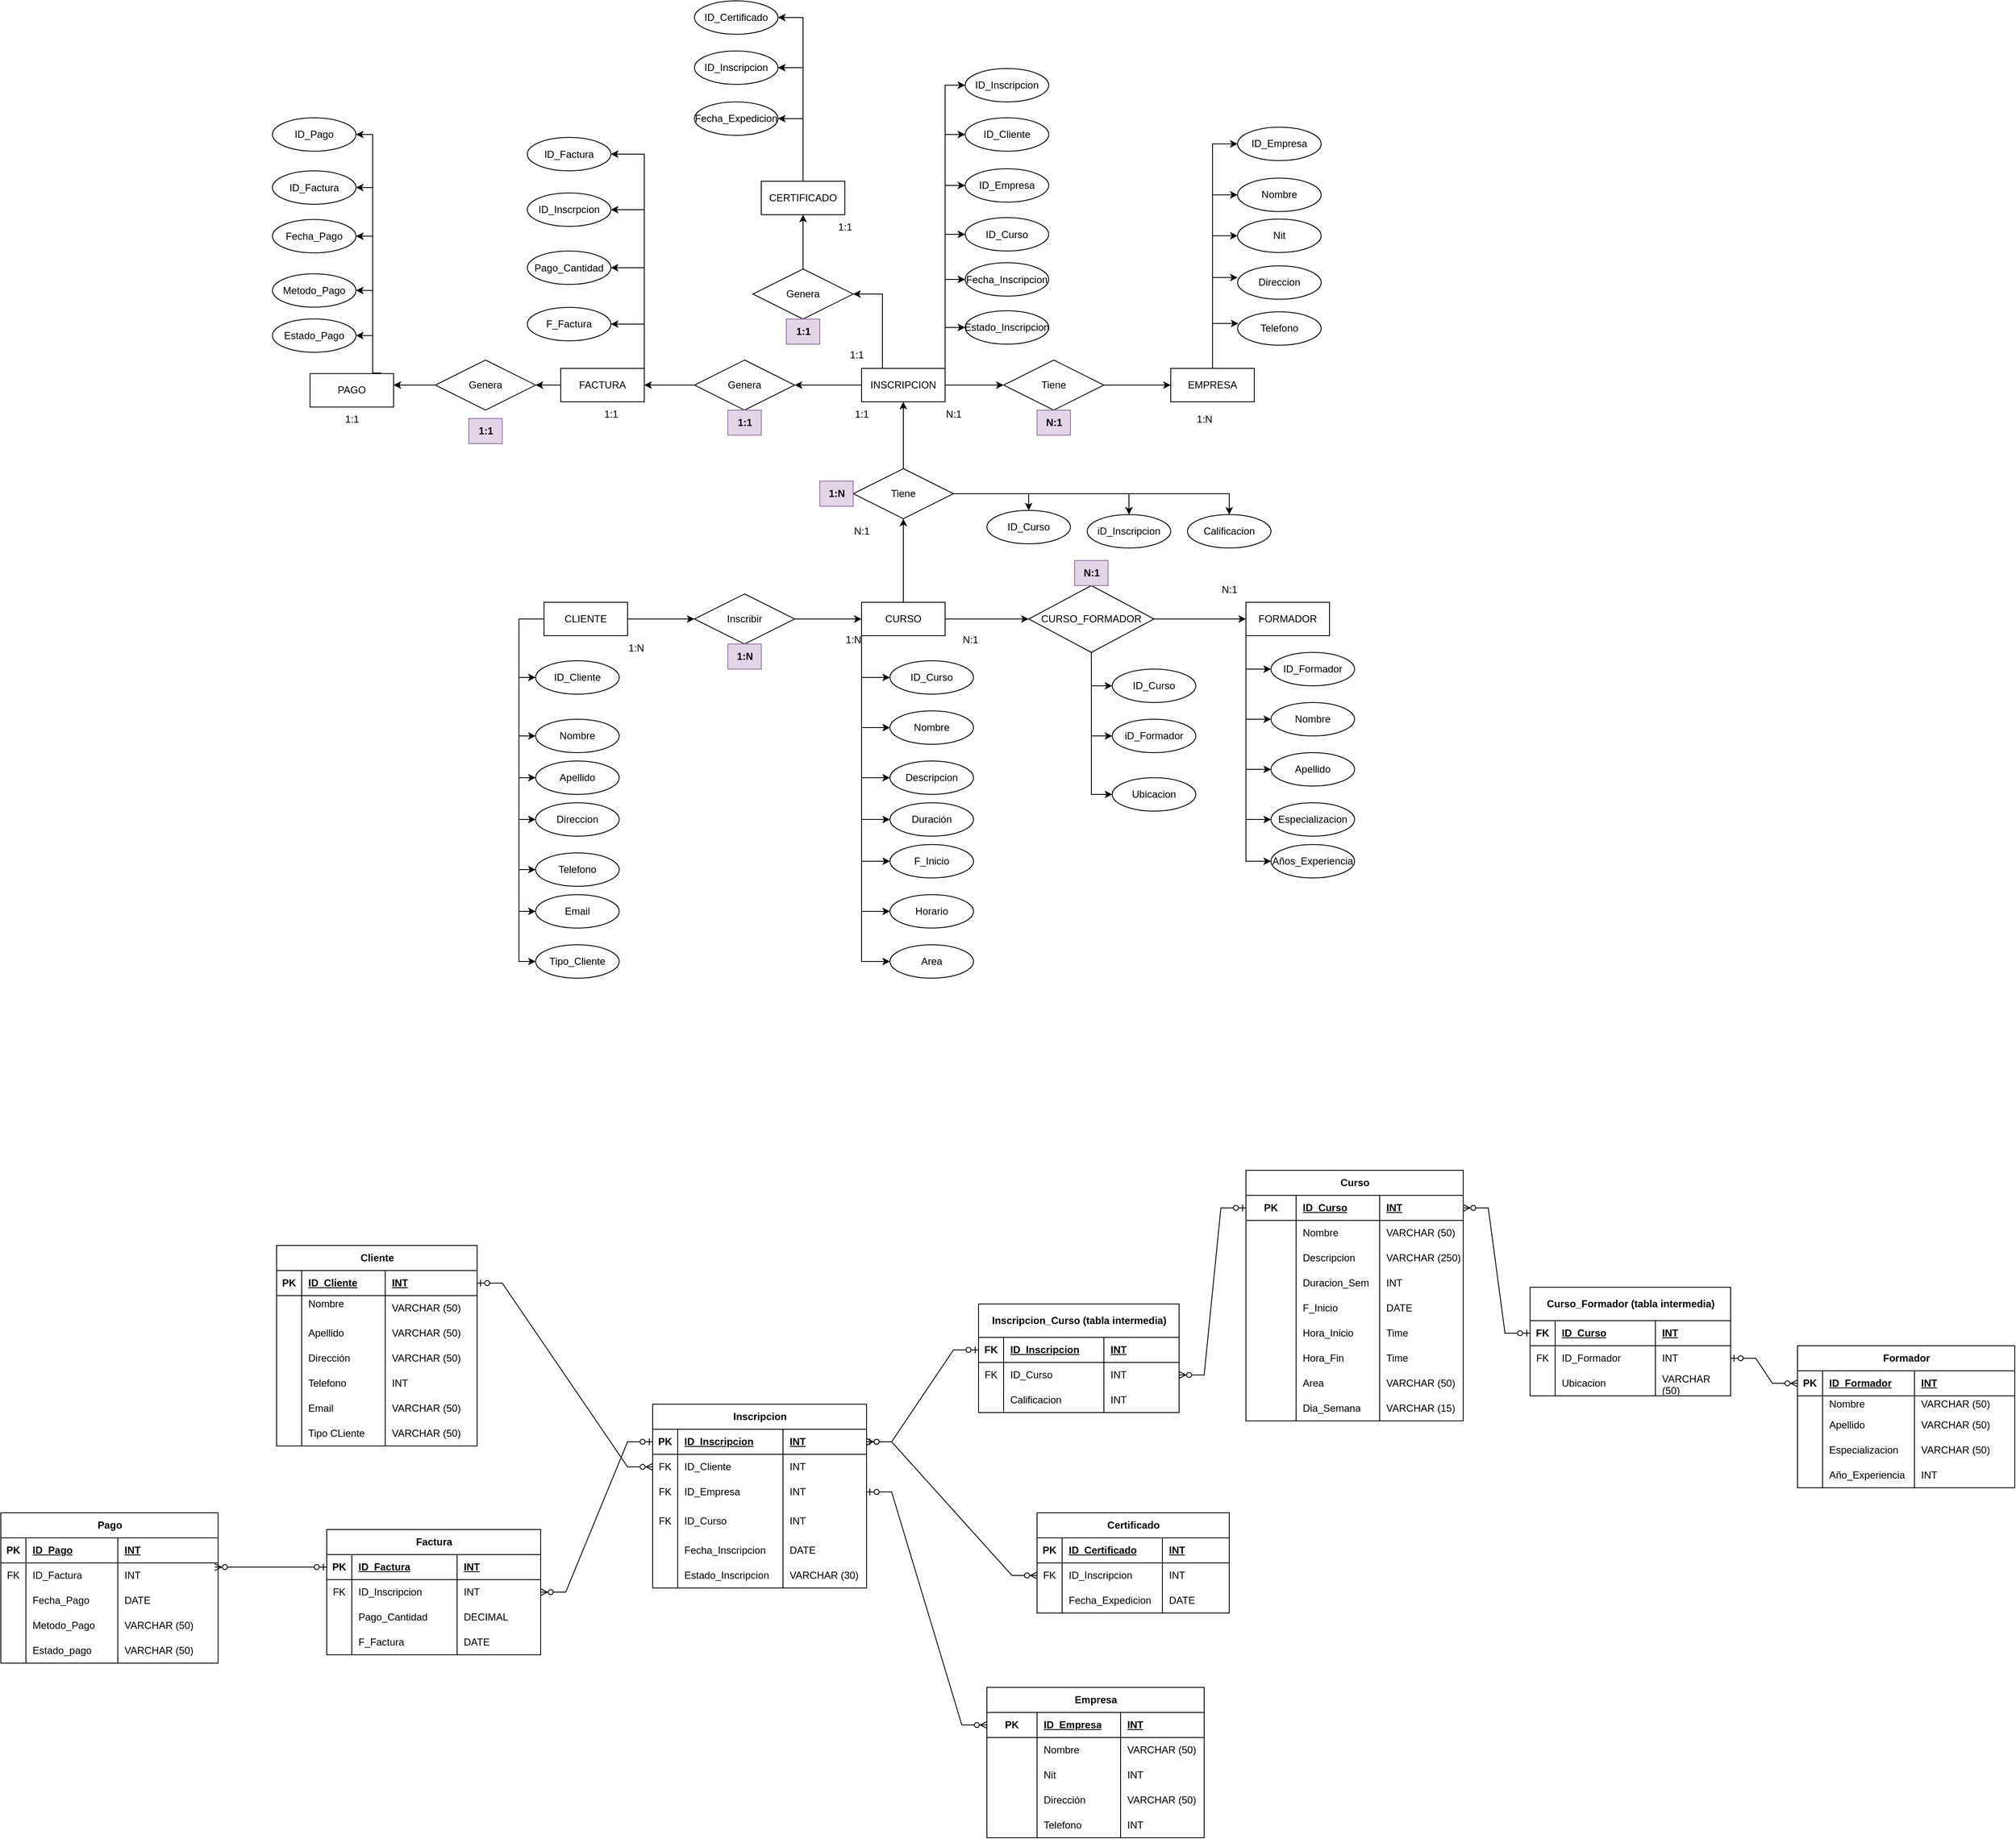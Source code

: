 <mxfile version="25.0.1">
  <diagram name="Página-1" id="kB6svHDHpdj0aNpVjRZP">
    <mxGraphModel grid="1" page="1" gridSize="10" guides="1" tooltips="1" connect="1" arrows="1" fold="1" pageScale="1" pageWidth="1169" pageHeight="827" math="0" shadow="0">
      <root>
        <mxCell id="0" />
        <mxCell id="1" parent="0" />
        <mxCell id="E149ZDCGr45xjVpuFwIm-83" style="edgeStyle=orthogonalEdgeStyle;rounded=0;orthogonalLoop=1;jettySize=auto;html=1;entryX=0;entryY=0.5;entryDx=0;entryDy=0;" edge="1" parent="1" source="E149ZDCGr45xjVpuFwIm-1" target="E149ZDCGr45xjVpuFwIm-76">
          <mxGeometry relative="1" as="geometry" />
        </mxCell>
        <mxCell id="E149ZDCGr45xjVpuFwIm-109" style="edgeStyle=orthogonalEdgeStyle;rounded=0;orthogonalLoop=1;jettySize=auto;html=1;exitX=0;exitY=0.5;exitDx=0;exitDy=0;entryX=0;entryY=0.5;entryDx=0;entryDy=0;" edge="1" parent="1" source="E149ZDCGr45xjVpuFwIm-1" target="E149ZDCGr45xjVpuFwIm-52">
          <mxGeometry relative="1" as="geometry" />
        </mxCell>
        <mxCell id="E149ZDCGr45xjVpuFwIm-110" style="edgeStyle=orthogonalEdgeStyle;rounded=0;orthogonalLoop=1;jettySize=auto;html=1;exitX=0;exitY=0.5;exitDx=0;exitDy=0;entryX=0;entryY=0.5;entryDx=0;entryDy=0;" edge="1" parent="1" source="E149ZDCGr45xjVpuFwIm-1" target="E149ZDCGr45xjVpuFwIm-21">
          <mxGeometry relative="1" as="geometry" />
        </mxCell>
        <mxCell id="E149ZDCGr45xjVpuFwIm-112" style="edgeStyle=orthogonalEdgeStyle;rounded=0;orthogonalLoop=1;jettySize=auto;html=1;exitX=0;exitY=0.5;exitDx=0;exitDy=0;entryX=0;entryY=0.5;entryDx=0;entryDy=0;" edge="1" parent="1" source="E149ZDCGr45xjVpuFwIm-1" target="E149ZDCGr45xjVpuFwIm-51">
          <mxGeometry relative="1" as="geometry" />
        </mxCell>
        <mxCell id="E149ZDCGr45xjVpuFwIm-113" style="edgeStyle=orthogonalEdgeStyle;rounded=0;orthogonalLoop=1;jettySize=auto;html=1;exitX=0;exitY=0.5;exitDx=0;exitDy=0;entryX=0;entryY=0.5;entryDx=0;entryDy=0;" edge="1" parent="1" source="E149ZDCGr45xjVpuFwIm-1" target="E149ZDCGr45xjVpuFwIm-54">
          <mxGeometry relative="1" as="geometry" />
        </mxCell>
        <mxCell id="E149ZDCGr45xjVpuFwIm-114" style="edgeStyle=orthogonalEdgeStyle;rounded=0;orthogonalLoop=1;jettySize=auto;html=1;exitX=0;exitY=0.5;exitDx=0;exitDy=0;entryX=0;entryY=0.5;entryDx=0;entryDy=0;" edge="1" parent="1" source="E149ZDCGr45xjVpuFwIm-1" target="E149ZDCGr45xjVpuFwIm-55">
          <mxGeometry relative="1" as="geometry" />
        </mxCell>
        <mxCell id="E149ZDCGr45xjVpuFwIm-117" style="edgeStyle=orthogonalEdgeStyle;rounded=0;orthogonalLoop=1;jettySize=auto;html=1;exitX=0;exitY=0.5;exitDx=0;exitDy=0;entryX=0;entryY=0.5;entryDx=0;entryDy=0;" edge="1" parent="1" source="E149ZDCGr45xjVpuFwIm-1" target="E149ZDCGr45xjVpuFwIm-57">
          <mxGeometry relative="1" as="geometry" />
        </mxCell>
        <mxCell id="Nc4pqviasLwcCZKp3iot-43" style="edgeStyle=orthogonalEdgeStyle;rounded=0;orthogonalLoop=1;jettySize=auto;html=1;exitX=0;exitY=0.5;exitDx=0;exitDy=0;entryX=0;entryY=0.5;entryDx=0;entryDy=0;" edge="1" parent="1" source="E149ZDCGr45xjVpuFwIm-1" target="E149ZDCGr45xjVpuFwIm-53">
          <mxGeometry relative="1" as="geometry" />
        </mxCell>
        <mxCell id="E149ZDCGr45xjVpuFwIm-1" value="CLIENTE" style="whiteSpace=wrap;html=1;align=center;" vertex="1" parent="1">
          <mxGeometry x="20" y="-80" width="100" height="40" as="geometry" />
        </mxCell>
        <mxCell id="E149ZDCGr45xjVpuFwIm-90" style="edgeStyle=orthogonalEdgeStyle;rounded=0;orthogonalLoop=1;jettySize=auto;html=1;entryX=0.5;entryY=1;entryDx=0;entryDy=0;" edge="1" parent="1" source="E149ZDCGr45xjVpuFwIm-15" target="E149ZDCGr45xjVpuFwIm-89">
          <mxGeometry relative="1" as="geometry" />
        </mxCell>
        <mxCell id="E149ZDCGr45xjVpuFwIm-120" style="edgeStyle=orthogonalEdgeStyle;rounded=0;orthogonalLoop=1;jettySize=auto;html=1;exitX=0;exitY=1;exitDx=0;exitDy=0;entryX=0;entryY=0.5;entryDx=0;entryDy=0;" edge="1" parent="1" source="E149ZDCGr45xjVpuFwIm-15" target="E149ZDCGr45xjVpuFwIm-59">
          <mxGeometry relative="1" as="geometry" />
        </mxCell>
        <mxCell id="E149ZDCGr45xjVpuFwIm-121" style="edgeStyle=orthogonalEdgeStyle;rounded=0;orthogonalLoop=1;jettySize=auto;html=1;exitX=0;exitY=1;exitDx=0;exitDy=0;entryX=0;entryY=0.5;entryDx=0;entryDy=0;" edge="1" parent="1" source="E149ZDCGr45xjVpuFwIm-15" target="E149ZDCGr45xjVpuFwIm-30">
          <mxGeometry relative="1" as="geometry" />
        </mxCell>
        <mxCell id="E149ZDCGr45xjVpuFwIm-122" style="edgeStyle=orthogonalEdgeStyle;rounded=0;orthogonalLoop=1;jettySize=auto;html=1;exitX=0;exitY=1;exitDx=0;exitDy=0;entryX=0;entryY=0.5;entryDx=0;entryDy=0;" edge="1" parent="1" source="E149ZDCGr45xjVpuFwIm-15" target="E149ZDCGr45xjVpuFwIm-31">
          <mxGeometry relative="1" as="geometry" />
        </mxCell>
        <mxCell id="E149ZDCGr45xjVpuFwIm-123" style="edgeStyle=orthogonalEdgeStyle;rounded=0;orthogonalLoop=1;jettySize=auto;html=1;exitX=0;exitY=1;exitDx=0;exitDy=0;entryX=0;entryY=0.5;entryDx=0;entryDy=0;" edge="1" parent="1" source="E149ZDCGr45xjVpuFwIm-15" target="E149ZDCGr45xjVpuFwIm-32">
          <mxGeometry relative="1" as="geometry" />
        </mxCell>
        <mxCell id="E149ZDCGr45xjVpuFwIm-124" style="edgeStyle=orthogonalEdgeStyle;rounded=0;orthogonalLoop=1;jettySize=auto;html=1;exitX=0;exitY=1;exitDx=0;exitDy=0;entryX=0;entryY=0.5;entryDx=0;entryDy=0;" edge="1" parent="1" source="E149ZDCGr45xjVpuFwIm-15" target="E149ZDCGr45xjVpuFwIm-33">
          <mxGeometry relative="1" as="geometry" />
        </mxCell>
        <mxCell id="E149ZDCGr45xjVpuFwIm-126" style="edgeStyle=orthogonalEdgeStyle;rounded=0;orthogonalLoop=1;jettySize=auto;html=1;exitX=0;exitY=1;exitDx=0;exitDy=0;entryX=0;entryY=0.5;entryDx=0;entryDy=0;" edge="1" parent="1" source="E149ZDCGr45xjVpuFwIm-15" target="E149ZDCGr45xjVpuFwIm-35">
          <mxGeometry relative="1" as="geometry" />
        </mxCell>
        <mxCell id="Nc4pqviasLwcCZKp3iot-42" style="edgeStyle=orthogonalEdgeStyle;rounded=0;orthogonalLoop=1;jettySize=auto;html=1;" edge="1" parent="1" source="E149ZDCGr45xjVpuFwIm-15" target="E149ZDCGr45xjVpuFwIm-86">
          <mxGeometry relative="1" as="geometry" />
        </mxCell>
        <mxCell id="E149ZDCGr45xjVpuFwIm-15" value="CURSO" style="whiteSpace=wrap;html=1;align=center;" vertex="1" parent="1">
          <mxGeometry x="400" y="-80" width="100" height="40" as="geometry" />
        </mxCell>
        <mxCell id="E149ZDCGr45xjVpuFwIm-129" style="edgeStyle=orthogonalEdgeStyle;rounded=0;orthogonalLoop=1;jettySize=auto;html=1;exitX=0;exitY=1;exitDx=0;exitDy=0;entryX=0;entryY=0.5;entryDx=0;entryDy=0;" edge="1" parent="1" source="E149ZDCGr45xjVpuFwIm-16" target="E149ZDCGr45xjVpuFwIm-38">
          <mxGeometry relative="1" as="geometry" />
        </mxCell>
        <mxCell id="E149ZDCGr45xjVpuFwIm-130" style="edgeStyle=orthogonalEdgeStyle;rounded=0;orthogonalLoop=1;jettySize=auto;html=1;exitX=0;exitY=1;exitDx=0;exitDy=0;entryX=0;entryY=0.5;entryDx=0;entryDy=0;" edge="1" parent="1" source="E149ZDCGr45xjVpuFwIm-16" target="E149ZDCGr45xjVpuFwIm-40">
          <mxGeometry relative="1" as="geometry" />
        </mxCell>
        <mxCell id="E149ZDCGr45xjVpuFwIm-131" style="edgeStyle=orthogonalEdgeStyle;rounded=0;orthogonalLoop=1;jettySize=auto;html=1;exitX=0;exitY=1;exitDx=0;exitDy=0;entryX=0;entryY=0.5;entryDx=0;entryDy=0;" edge="1" parent="1" source="E149ZDCGr45xjVpuFwIm-16" target="E149ZDCGr45xjVpuFwIm-39">
          <mxGeometry relative="1" as="geometry" />
        </mxCell>
        <mxCell id="E149ZDCGr45xjVpuFwIm-132" style="edgeStyle=orthogonalEdgeStyle;rounded=0;orthogonalLoop=1;jettySize=auto;html=1;exitX=0;exitY=1;exitDx=0;exitDy=0;entryX=0;entryY=0.5;entryDx=0;entryDy=0;" edge="1" parent="1" source="E149ZDCGr45xjVpuFwIm-16" target="E149ZDCGr45xjVpuFwIm-41">
          <mxGeometry relative="1" as="geometry" />
        </mxCell>
        <mxCell id="E149ZDCGr45xjVpuFwIm-133" style="edgeStyle=orthogonalEdgeStyle;rounded=0;orthogonalLoop=1;jettySize=auto;html=1;exitX=0;exitY=1;exitDx=0;exitDy=0;entryX=0;entryY=0.5;entryDx=0;entryDy=0;" edge="1" parent="1" source="E149ZDCGr45xjVpuFwIm-16" target="E149ZDCGr45xjVpuFwIm-42">
          <mxGeometry relative="1" as="geometry" />
        </mxCell>
        <mxCell id="E149ZDCGr45xjVpuFwIm-16" value="FORMADOR" style="whiteSpace=wrap;html=1;align=center;" vertex="1" parent="1">
          <mxGeometry x="860" y="-80" width="100" height="40" as="geometry" />
        </mxCell>
        <mxCell id="E149ZDCGr45xjVpuFwIm-144" style="edgeStyle=orthogonalEdgeStyle;rounded=0;orthogonalLoop=1;jettySize=auto;html=1;exitX=0.5;exitY=0;exitDx=0;exitDy=0;entryX=0;entryY=0.5;entryDx=0;entryDy=0;" edge="1" parent="1" source="E149ZDCGr45xjVpuFwIm-17" target="E149ZDCGr45xjVpuFwIm-46">
          <mxGeometry relative="1" as="geometry" />
        </mxCell>
        <mxCell id="E149ZDCGr45xjVpuFwIm-145" style="edgeStyle=orthogonalEdgeStyle;rounded=0;orthogonalLoop=1;jettySize=auto;html=1;exitX=0.5;exitY=0;exitDx=0;exitDy=0;entryX=0;entryY=0.5;entryDx=0;entryDy=0;" edge="1" parent="1" source="E149ZDCGr45xjVpuFwIm-17" target="E149ZDCGr45xjVpuFwIm-45">
          <mxGeometry relative="1" as="geometry" />
        </mxCell>
        <mxCell id="E149ZDCGr45xjVpuFwIm-146" style="edgeStyle=orthogonalEdgeStyle;rounded=0;orthogonalLoop=1;jettySize=auto;html=1;exitX=0.5;exitY=0;exitDx=0;exitDy=0;entryX=0;entryY=0.5;entryDx=0;entryDy=0;" edge="1" parent="1" source="E149ZDCGr45xjVpuFwIm-17" target="E149ZDCGr45xjVpuFwIm-44">
          <mxGeometry relative="1" as="geometry" />
        </mxCell>
        <mxCell id="E149ZDCGr45xjVpuFwIm-17" value="EMPRESA" style="whiteSpace=wrap;html=1;align=center;" vertex="1" parent="1">
          <mxGeometry x="770" y="-360" width="100" height="40" as="geometry" />
        </mxCell>
        <mxCell id="E149ZDCGr45xjVpuFwIm-135" style="edgeStyle=orthogonalEdgeStyle;rounded=0;orthogonalLoop=1;jettySize=auto;html=1;exitX=0.5;exitY=0;exitDx=0;exitDy=0;entryX=1;entryY=0.5;entryDx=0;entryDy=0;" edge="1" parent="1" target="E149ZDCGr45xjVpuFwIm-71">
          <mxGeometry relative="1" as="geometry">
            <mxPoint x="-175" y="-354.25" as="sourcePoint" />
            <Array as="points">
              <mxPoint x="-185" y="-353.75" />
              <mxPoint x="-185" y="-398.75" />
            </Array>
          </mxGeometry>
        </mxCell>
        <mxCell id="E149ZDCGr45xjVpuFwIm-136" style="edgeStyle=orthogonalEdgeStyle;rounded=0;orthogonalLoop=1;jettySize=auto;html=1;exitX=0.5;exitY=0;exitDx=0;exitDy=0;entryX=1;entryY=0.5;entryDx=0;entryDy=0;" edge="1" parent="1" target="E149ZDCGr45xjVpuFwIm-70">
          <mxGeometry relative="1" as="geometry">
            <mxPoint x="-175" y="-354.25" as="sourcePoint" />
            <Array as="points">
              <mxPoint x="-185" y="-353.75" />
              <mxPoint x="-185" y="-452.75" />
            </Array>
          </mxGeometry>
        </mxCell>
        <mxCell id="E149ZDCGr45xjVpuFwIm-137" style="edgeStyle=orthogonalEdgeStyle;rounded=0;orthogonalLoop=1;jettySize=auto;html=1;exitX=0.5;exitY=0;exitDx=0;exitDy=0;entryX=1;entryY=0.5;entryDx=0;entryDy=0;" edge="1" parent="1" target="E149ZDCGr45xjVpuFwIm-69">
          <mxGeometry relative="1" as="geometry">
            <mxPoint x="-175" y="-354.25" as="sourcePoint" />
            <Array as="points">
              <mxPoint x="-185" y="-353.75" />
              <mxPoint x="-185" y="-517.75" />
            </Array>
          </mxGeometry>
        </mxCell>
        <mxCell id="E149ZDCGr45xjVpuFwIm-140" style="edgeStyle=orthogonalEdgeStyle;rounded=0;orthogonalLoop=1;jettySize=auto;html=1;exitX=0.5;exitY=0;exitDx=0;exitDy=0;entryX=1;entryY=0.5;entryDx=0;entryDy=0;" edge="1" parent="1" target="E149ZDCGr45xjVpuFwIm-65">
          <mxGeometry relative="1" as="geometry">
            <mxPoint x="-175" y="-354.25" as="sourcePoint" />
            <Array as="points">
              <mxPoint x="-185" y="-354" />
              <mxPoint x="-185" y="-640" />
            </Array>
          </mxGeometry>
        </mxCell>
        <mxCell id="tQ5AEBANuLyJr3_w_M50-4" style="edgeStyle=orthogonalEdgeStyle;rounded=0;orthogonalLoop=1;jettySize=auto;html=1;exitX=0.75;exitY=0;exitDx=0;exitDy=0;entryX=1;entryY=0.5;entryDx=0;entryDy=0;" edge="1" parent="1" source="E149ZDCGr45xjVpuFwIm-18" target="tQ5AEBANuLyJr3_w_M50-2">
          <mxGeometry relative="1" as="geometry" />
        </mxCell>
        <mxCell id="E149ZDCGr45xjVpuFwIm-18" value="PAGO" style="whiteSpace=wrap;html=1;align=center;" vertex="1" parent="1">
          <mxGeometry x="-260" y="-353.75" width="100" height="40" as="geometry" />
        </mxCell>
        <mxCell id="E149ZDCGr45xjVpuFwIm-93" style="edgeStyle=orthogonalEdgeStyle;rounded=0;orthogonalLoop=1;jettySize=auto;html=1;entryX=0;entryY=0.5;entryDx=0;entryDy=0;" edge="1" parent="1" source="E149ZDCGr45xjVpuFwIm-19" target="E149ZDCGr45xjVpuFwIm-92">
          <mxGeometry relative="1" as="geometry" />
        </mxCell>
        <mxCell id="E149ZDCGr45xjVpuFwIm-96" style="edgeStyle=orthogonalEdgeStyle;rounded=0;orthogonalLoop=1;jettySize=auto;html=1;" edge="1" parent="1" source="E149ZDCGr45xjVpuFwIm-19">
          <mxGeometry relative="1" as="geometry">
            <mxPoint x="320" y="-340" as="targetPoint" />
          </mxGeometry>
        </mxCell>
        <mxCell id="E149ZDCGr45xjVpuFwIm-147" style="edgeStyle=orthogonalEdgeStyle;rounded=0;orthogonalLoop=1;jettySize=auto;html=1;exitX=1;exitY=0;exitDx=0;exitDy=0;entryX=0;entryY=0.5;entryDx=0;entryDy=0;" edge="1" parent="1" source="E149ZDCGr45xjVpuFwIm-19" target="E149ZDCGr45xjVpuFwIm-60">
          <mxGeometry relative="1" as="geometry" />
        </mxCell>
        <mxCell id="E149ZDCGr45xjVpuFwIm-148" style="edgeStyle=orthogonalEdgeStyle;rounded=0;orthogonalLoop=1;jettySize=auto;html=1;exitX=1;exitY=0;exitDx=0;exitDy=0;entryX=0;entryY=0.5;entryDx=0;entryDy=0;" edge="1" parent="1" source="E149ZDCGr45xjVpuFwIm-19" target="E149ZDCGr45xjVpuFwIm-64">
          <mxGeometry relative="1" as="geometry" />
        </mxCell>
        <mxCell id="E149ZDCGr45xjVpuFwIm-149" style="edgeStyle=orthogonalEdgeStyle;rounded=0;orthogonalLoop=1;jettySize=auto;html=1;exitX=1;exitY=0;exitDx=0;exitDy=0;entryX=0;entryY=0.5;entryDx=0;entryDy=0;" edge="1" parent="1" source="E149ZDCGr45xjVpuFwIm-19" target="E149ZDCGr45xjVpuFwIm-63">
          <mxGeometry relative="1" as="geometry" />
        </mxCell>
        <mxCell id="E149ZDCGr45xjVpuFwIm-150" style="edgeStyle=orthogonalEdgeStyle;rounded=0;orthogonalLoop=1;jettySize=auto;html=1;exitX=1;exitY=0;exitDx=0;exitDy=0;entryX=0;entryY=0.5;entryDx=0;entryDy=0;" edge="1" parent="1" source="E149ZDCGr45xjVpuFwIm-19" target="E149ZDCGr45xjVpuFwIm-62">
          <mxGeometry relative="1" as="geometry" />
        </mxCell>
        <mxCell id="E149ZDCGr45xjVpuFwIm-151" style="edgeStyle=orthogonalEdgeStyle;rounded=0;orthogonalLoop=1;jettySize=auto;html=1;exitX=1;exitY=0;exitDx=0;exitDy=0;entryX=0;entryY=0.5;entryDx=0;entryDy=0;" edge="1" parent="1" source="E149ZDCGr45xjVpuFwIm-19" target="E149ZDCGr45xjVpuFwIm-61">
          <mxGeometry relative="1" as="geometry" />
        </mxCell>
        <mxCell id="E149ZDCGr45xjVpuFwIm-152" style="edgeStyle=orthogonalEdgeStyle;rounded=0;orthogonalLoop=1;jettySize=auto;html=1;exitX=0.25;exitY=0;exitDx=0;exitDy=0;entryX=1;entryY=0.5;entryDx=0;entryDy=0;" edge="1" parent="1" source="E149ZDCGr45xjVpuFwIm-19" target="E149ZDCGr45xjVpuFwIm-99">
          <mxGeometry relative="1" as="geometry" />
        </mxCell>
        <mxCell id="tQ5AEBANuLyJr3_w_M50-9" style="edgeStyle=orthogonalEdgeStyle;rounded=0;orthogonalLoop=1;jettySize=auto;html=1;exitX=1;exitY=0;exitDx=0;exitDy=0;entryX=0;entryY=0.5;entryDx=0;entryDy=0;" edge="1" parent="1" source="E149ZDCGr45xjVpuFwIm-19" target="0c6Uw-4GGucTpnWn1Ql6-5">
          <mxGeometry relative="1" as="geometry" />
        </mxCell>
        <mxCell id="E149ZDCGr45xjVpuFwIm-19" value="INSCRIPCION" style="whiteSpace=wrap;html=1;align=center;" vertex="1" parent="1">
          <mxGeometry x="400" y="-360" width="100" height="40" as="geometry" />
        </mxCell>
        <mxCell id="E149ZDCGr45xjVpuFwIm-154" style="edgeStyle=orthogonalEdgeStyle;rounded=0;orthogonalLoop=1;jettySize=auto;html=1;exitX=0.5;exitY=0;exitDx=0;exitDy=0;entryX=1;entryY=0.5;entryDx=0;entryDy=0;" edge="1" parent="1" source="E149ZDCGr45xjVpuFwIm-20" target="E149ZDCGr45xjVpuFwIm-72">
          <mxGeometry relative="1" as="geometry" />
        </mxCell>
        <mxCell id="E149ZDCGr45xjVpuFwIm-155" style="edgeStyle=orthogonalEdgeStyle;rounded=0;orthogonalLoop=1;jettySize=auto;html=1;exitX=0.5;exitY=0;exitDx=0;exitDy=0;entryX=1;entryY=0.5;entryDx=0;entryDy=0;" edge="1" parent="1" source="E149ZDCGr45xjVpuFwIm-20" target="E149ZDCGr45xjVpuFwIm-73">
          <mxGeometry relative="1" as="geometry" />
        </mxCell>
        <mxCell id="E149ZDCGr45xjVpuFwIm-156" style="edgeStyle=orthogonalEdgeStyle;rounded=0;orthogonalLoop=1;jettySize=auto;html=1;exitX=0.5;exitY=0;exitDx=0;exitDy=0;entryX=1;entryY=0.5;entryDx=0;entryDy=0;" edge="1" parent="1" source="E149ZDCGr45xjVpuFwIm-20" target="E149ZDCGr45xjVpuFwIm-68">
          <mxGeometry relative="1" as="geometry" />
        </mxCell>
        <mxCell id="E149ZDCGr45xjVpuFwIm-20" value="CERTIFICADO" style="whiteSpace=wrap;html=1;align=center;" vertex="1" parent="1">
          <mxGeometry x="280" y="-584" width="100" height="40" as="geometry" />
        </mxCell>
        <mxCell id="E149ZDCGr45xjVpuFwIm-21" value="Nombre" style="ellipse;whiteSpace=wrap;html=1;align=center;" vertex="1" parent="1">
          <mxGeometry x="10" y="60" width="100" height="40" as="geometry" />
        </mxCell>
        <mxCell id="E149ZDCGr45xjVpuFwIm-30" value="Nombre" style="ellipse;whiteSpace=wrap;html=1;align=center;" vertex="1" parent="1">
          <mxGeometry x="434" y="50" width="100" height="40" as="geometry" />
        </mxCell>
        <mxCell id="E149ZDCGr45xjVpuFwIm-31" value="Descripcion" style="ellipse;whiteSpace=wrap;html=1;align=center;" vertex="1" parent="1">
          <mxGeometry x="434" y="110" width="100" height="40" as="geometry" />
        </mxCell>
        <mxCell id="E149ZDCGr45xjVpuFwIm-32" value="Duración" style="ellipse;whiteSpace=wrap;html=1;align=center;" vertex="1" parent="1">
          <mxGeometry x="434" y="160" width="100" height="40" as="geometry" />
        </mxCell>
        <mxCell id="E149ZDCGr45xjVpuFwIm-33" value="F_Inicio" style="ellipse;whiteSpace=wrap;html=1;align=center;" vertex="1" parent="1">
          <mxGeometry x="434" y="210" width="100" height="40" as="geometry" />
        </mxCell>
        <mxCell id="E149ZDCGr45xjVpuFwIm-35" value="Horario" style="ellipse;whiteSpace=wrap;html=1;align=center;" vertex="1" parent="1">
          <mxGeometry x="434" y="270" width="100" height="40" as="geometry" />
        </mxCell>
        <mxCell id="E149ZDCGr45xjVpuFwIm-38" value="ID_Formador" style="ellipse;whiteSpace=wrap;html=1;align=center;" vertex="1" parent="1">
          <mxGeometry x="890" y="-20" width="100" height="40" as="geometry" />
        </mxCell>
        <mxCell id="E149ZDCGr45xjVpuFwIm-39" value="Apellido" style="ellipse;whiteSpace=wrap;html=1;align=center;" vertex="1" parent="1">
          <mxGeometry x="890" y="100" width="100" height="40" as="geometry" />
        </mxCell>
        <mxCell id="E149ZDCGr45xjVpuFwIm-40" value="Nombre" style="ellipse;whiteSpace=wrap;html=1;align=center;" vertex="1" parent="1">
          <mxGeometry x="890" y="40" width="100" height="40" as="geometry" />
        </mxCell>
        <mxCell id="E149ZDCGr45xjVpuFwIm-41" value="Especializacion" style="ellipse;whiteSpace=wrap;html=1;align=center;" vertex="1" parent="1">
          <mxGeometry x="890" y="160" width="100" height="40" as="geometry" />
        </mxCell>
        <mxCell id="E149ZDCGr45xjVpuFwIm-42" value="Años_Experiencia" style="ellipse;whiteSpace=wrap;html=1;align=center;" vertex="1" parent="1">
          <mxGeometry x="890" y="210" width="100" height="40" as="geometry" />
        </mxCell>
        <mxCell id="E149ZDCGr45xjVpuFwIm-44" value="ID_Empresa" style="ellipse;whiteSpace=wrap;html=1;align=center;" vertex="1" parent="1">
          <mxGeometry x="850" y="-648.75" width="100" height="40" as="geometry" />
        </mxCell>
        <mxCell id="E149ZDCGr45xjVpuFwIm-45" value="Nombre" style="ellipse;whiteSpace=wrap;html=1;align=center;" vertex="1" parent="1">
          <mxGeometry x="850" y="-587.75" width="100" height="40" as="geometry" />
        </mxCell>
        <mxCell id="E149ZDCGr45xjVpuFwIm-46" value="Nit" style="ellipse;whiteSpace=wrap;html=1;align=center;" vertex="1" parent="1">
          <mxGeometry x="850" y="-538.75" width="100" height="40" as="geometry" />
        </mxCell>
        <mxCell id="E149ZDCGr45xjVpuFwIm-47" value="Direccion" style="ellipse;whiteSpace=wrap;html=1;align=center;" vertex="1" parent="1">
          <mxGeometry x="850" y="-482.75" width="100" height="40" as="geometry" />
        </mxCell>
        <mxCell id="E149ZDCGr45xjVpuFwIm-49" value="Telefono" style="ellipse;whiteSpace=wrap;html=1;align=center;" vertex="1" parent="1">
          <mxGeometry x="850" y="-427.75" width="100" height="40" as="geometry" />
        </mxCell>
        <mxCell id="E149ZDCGr45xjVpuFwIm-51" value="Apellido" style="ellipse;whiteSpace=wrap;html=1;align=center;" vertex="1" parent="1">
          <mxGeometry x="10" y="110" width="100" height="40" as="geometry" />
        </mxCell>
        <mxCell id="E149ZDCGr45xjVpuFwIm-52" value="ID_Cliente" style="ellipse;whiteSpace=wrap;html=1;align=center;" vertex="1" parent="1">
          <mxGeometry x="10" y="-10" width="100" height="40" as="geometry" />
        </mxCell>
        <mxCell id="E149ZDCGr45xjVpuFwIm-53" value="Direccion" style="ellipse;whiteSpace=wrap;html=1;align=center;" vertex="1" parent="1">
          <mxGeometry x="10" y="160" width="100" height="40" as="geometry" />
        </mxCell>
        <mxCell id="E149ZDCGr45xjVpuFwIm-54" value="Telefono" style="ellipse;whiteSpace=wrap;html=1;align=center;" vertex="1" parent="1">
          <mxGeometry x="10" y="220" width="100" height="40" as="geometry" />
        </mxCell>
        <mxCell id="E149ZDCGr45xjVpuFwIm-55" value="Email" style="ellipse;whiteSpace=wrap;html=1;align=center;" vertex="1" parent="1">
          <mxGeometry x="10" y="270" width="100" height="40" as="geometry" />
        </mxCell>
        <mxCell id="E149ZDCGr45xjVpuFwIm-57" value="Tipo_Cliente" style="ellipse;whiteSpace=wrap;html=1;align=center;" vertex="1" parent="1">
          <mxGeometry x="10" y="330" width="100" height="40" as="geometry" />
        </mxCell>
        <mxCell id="E149ZDCGr45xjVpuFwIm-59" value="ID_Curso" style="ellipse;whiteSpace=wrap;html=1;align=center;" vertex="1" parent="1">
          <mxGeometry x="434" y="-10" width="100" height="40" as="geometry" />
        </mxCell>
        <mxCell id="E149ZDCGr45xjVpuFwIm-60" value="ID_Inscripcion" style="ellipse;whiteSpace=wrap;html=1;align=center;" vertex="1" parent="1">
          <mxGeometry x="524" y="-719" width="100" height="40" as="geometry" />
        </mxCell>
        <mxCell id="E149ZDCGr45xjVpuFwIm-61" value="ID_Cliente" style="ellipse;whiteSpace=wrap;html=1;align=center;" vertex="1" parent="1">
          <mxGeometry x="524" y="-660" width="100" height="40" as="geometry" />
        </mxCell>
        <mxCell id="E149ZDCGr45xjVpuFwIm-62" value="ID_Curso" style="ellipse;whiteSpace=wrap;html=1;align=center;" vertex="1" parent="1">
          <mxGeometry x="524" y="-540.5" width="100" height="40" as="geometry" />
        </mxCell>
        <mxCell id="E149ZDCGr45xjVpuFwIm-63" value="Fecha_Inscripcion" style="ellipse;whiteSpace=wrap;html=1;align=center;" vertex="1" parent="1">
          <mxGeometry x="524" y="-486.5" width="100" height="40" as="geometry" />
        </mxCell>
        <mxCell id="E149ZDCGr45xjVpuFwIm-64" value="Estado_Inscripcion" style="ellipse;whiteSpace=wrap;html=1;align=center;" vertex="1" parent="1">
          <mxGeometry x="524" y="-429" width="100" height="40" as="geometry" />
        </mxCell>
        <mxCell id="E149ZDCGr45xjVpuFwIm-65" value="ID_Pago" style="ellipse;whiteSpace=wrap;html=1;align=center;" vertex="1" parent="1">
          <mxGeometry x="-305" y="-660" width="100" height="40" as="geometry" />
        </mxCell>
        <mxCell id="E149ZDCGr45xjVpuFwIm-67" value="Pago_Cantidad" style="ellipse;whiteSpace=wrap;html=1;align=center;" vertex="1" parent="1">
          <mxGeometry y="-500.5" width="100" height="40" as="geometry" />
        </mxCell>
        <mxCell id="E149ZDCGr45xjVpuFwIm-68" value="ID_Certificado" style="ellipse;whiteSpace=wrap;html=1;align=center;" vertex="1" parent="1">
          <mxGeometry x="200" y="-800" width="100" height="40" as="geometry" />
        </mxCell>
        <mxCell id="E149ZDCGr45xjVpuFwIm-69" value="Fecha_Pago" style="ellipse;whiteSpace=wrap;html=1;align=center;" vertex="1" parent="1">
          <mxGeometry x="-305" y="-538.25" width="100" height="40" as="geometry" />
        </mxCell>
        <mxCell id="E149ZDCGr45xjVpuFwIm-70" value="Metodo_Pago" style="ellipse;whiteSpace=wrap;html=1;align=center;" vertex="1" parent="1">
          <mxGeometry x="-305" y="-473.25" width="100" height="40" as="geometry" />
        </mxCell>
        <mxCell id="E149ZDCGr45xjVpuFwIm-71" value="Estado_Pago" style="ellipse;whiteSpace=wrap;html=1;align=center;" vertex="1" parent="1">
          <mxGeometry x="-305" y="-419.25" width="100" height="40" as="geometry" />
        </mxCell>
        <mxCell id="E149ZDCGr45xjVpuFwIm-72" value="Fecha_Expedicion" style="ellipse;whiteSpace=wrap;html=1;align=center;" vertex="1" parent="1">
          <mxGeometry x="200" y="-679" width="100" height="40" as="geometry" />
        </mxCell>
        <mxCell id="E149ZDCGr45xjVpuFwIm-73" value="ID_Inscripcion" style="ellipse;whiteSpace=wrap;html=1;align=center;" vertex="1" parent="1">
          <mxGeometry x="200" y="-740" width="100" height="40" as="geometry" />
        </mxCell>
        <mxCell id="E149ZDCGr45xjVpuFwIm-84" style="edgeStyle=orthogonalEdgeStyle;rounded=0;orthogonalLoop=1;jettySize=auto;html=1;entryX=0;entryY=0.5;entryDx=0;entryDy=0;" edge="1" parent="1" source="E149ZDCGr45xjVpuFwIm-76" target="E149ZDCGr45xjVpuFwIm-15">
          <mxGeometry relative="1" as="geometry" />
        </mxCell>
        <mxCell id="E149ZDCGr45xjVpuFwIm-76" value="Inscribir" style="shape=rhombus;perimeter=rhombusPerimeter;whiteSpace=wrap;html=1;align=center;" vertex="1" parent="1">
          <mxGeometry x="200" y="-90" width="120" height="60" as="geometry" />
        </mxCell>
        <mxCell id="E149ZDCGr45xjVpuFwIm-87" style="edgeStyle=orthogonalEdgeStyle;rounded=0;orthogonalLoop=1;jettySize=auto;html=1;" edge="1" parent="1" source="E149ZDCGr45xjVpuFwIm-86" target="E149ZDCGr45xjVpuFwIm-16">
          <mxGeometry relative="1" as="geometry" />
        </mxCell>
        <mxCell id="Nc4pqviasLwcCZKp3iot-39" style="edgeStyle=orthogonalEdgeStyle;rounded=0;orthogonalLoop=1;jettySize=auto;html=1;exitX=0.5;exitY=1;exitDx=0;exitDy=0;entryX=0;entryY=0.5;entryDx=0;entryDy=0;" edge="1" parent="1" source="E149ZDCGr45xjVpuFwIm-86" target="Nc4pqviasLwcCZKp3iot-36">
          <mxGeometry relative="1" as="geometry" />
        </mxCell>
        <mxCell id="Nc4pqviasLwcCZKp3iot-40" style="edgeStyle=orthogonalEdgeStyle;rounded=0;orthogonalLoop=1;jettySize=auto;html=1;exitX=0.5;exitY=1;exitDx=0;exitDy=0;entryX=0;entryY=0.5;entryDx=0;entryDy=0;" edge="1" parent="1" source="E149ZDCGr45xjVpuFwIm-86" target="Nc4pqviasLwcCZKp3iot-37">
          <mxGeometry relative="1" as="geometry" />
        </mxCell>
        <mxCell id="Nc4pqviasLwcCZKp3iot-41" style="edgeStyle=orthogonalEdgeStyle;rounded=0;orthogonalLoop=1;jettySize=auto;html=1;exitX=0.5;exitY=1;exitDx=0;exitDy=0;entryX=0;entryY=0.5;entryDx=0;entryDy=0;" edge="1" parent="1" source="E149ZDCGr45xjVpuFwIm-86" target="Nc4pqviasLwcCZKp3iot-38">
          <mxGeometry relative="1" as="geometry" />
        </mxCell>
        <mxCell id="E149ZDCGr45xjVpuFwIm-86" value="CURSO_FORMADOR" style="shape=rhombus;perimeter=rhombusPerimeter;whiteSpace=wrap;html=1;align=center;" vertex="1" parent="1">
          <mxGeometry x="600" y="-100" width="150" height="80" as="geometry" />
        </mxCell>
        <mxCell id="E149ZDCGr45xjVpuFwIm-91" style="edgeStyle=orthogonalEdgeStyle;rounded=0;orthogonalLoop=1;jettySize=auto;html=1;entryX=0.5;entryY=1;entryDx=0;entryDy=0;" edge="1" parent="1" source="E149ZDCGr45xjVpuFwIm-89" target="E149ZDCGr45xjVpuFwIm-19">
          <mxGeometry relative="1" as="geometry" />
        </mxCell>
        <mxCell id="sUVPmqk9-J9xPg-_QhOd-52" style="edgeStyle=orthogonalEdgeStyle;rounded=0;orthogonalLoop=1;jettySize=auto;html=1;exitX=1;exitY=0.5;exitDx=0;exitDy=0;entryX=0.5;entryY=0;entryDx=0;entryDy=0;" edge="1" parent="1" source="E149ZDCGr45xjVpuFwIm-89" target="sUVPmqk9-J9xPg-_QhOd-49">
          <mxGeometry relative="1" as="geometry" />
        </mxCell>
        <mxCell id="sUVPmqk9-J9xPg-_QhOd-53" style="edgeStyle=orthogonalEdgeStyle;rounded=0;orthogonalLoop=1;jettySize=auto;html=1;exitX=1;exitY=0.5;exitDx=0;exitDy=0;entryX=0.5;entryY=0;entryDx=0;entryDy=0;" edge="1" parent="1" source="E149ZDCGr45xjVpuFwIm-89" target="sUVPmqk9-J9xPg-_QhOd-50">
          <mxGeometry relative="1" as="geometry" />
        </mxCell>
        <mxCell id="sUVPmqk9-J9xPg-_QhOd-54" style="edgeStyle=orthogonalEdgeStyle;rounded=0;orthogonalLoop=1;jettySize=auto;html=1;exitX=1;exitY=0.5;exitDx=0;exitDy=0;entryX=0.5;entryY=0;entryDx=0;entryDy=0;" edge="1" parent="1" source="E149ZDCGr45xjVpuFwIm-89" target="sUVPmqk9-J9xPg-_QhOd-51">
          <mxGeometry relative="1" as="geometry" />
        </mxCell>
        <mxCell id="E149ZDCGr45xjVpuFwIm-89" value="Tiene" style="shape=rhombus;perimeter=rhombusPerimeter;whiteSpace=wrap;html=1;align=center;" vertex="1" parent="1">
          <mxGeometry x="390" y="-240" width="120" height="60" as="geometry" />
        </mxCell>
        <mxCell id="E149ZDCGr45xjVpuFwIm-94" style="edgeStyle=orthogonalEdgeStyle;rounded=0;orthogonalLoop=1;jettySize=auto;html=1;entryX=0;entryY=0.5;entryDx=0;entryDy=0;" edge="1" parent="1" source="E149ZDCGr45xjVpuFwIm-92" target="E149ZDCGr45xjVpuFwIm-17">
          <mxGeometry relative="1" as="geometry" />
        </mxCell>
        <mxCell id="E149ZDCGr45xjVpuFwIm-92" value="Tiene" style="shape=rhombus;perimeter=rhombusPerimeter;whiteSpace=wrap;html=1;align=center;" vertex="1" parent="1">
          <mxGeometry x="570" y="-370" width="120" height="60" as="geometry" />
        </mxCell>
        <mxCell id="E149ZDCGr45xjVpuFwIm-95" value="Genera" style="shape=rhombus;perimeter=rhombusPerimeter;whiteSpace=wrap;html=1;align=center;" vertex="1" parent="1">
          <mxGeometry x="200" y="-370" width="120" height="60" as="geometry" />
        </mxCell>
        <mxCell id="E149ZDCGr45xjVpuFwIm-153" style="edgeStyle=orthogonalEdgeStyle;rounded=0;orthogonalLoop=1;jettySize=auto;html=1;exitX=0.5;exitY=0;exitDx=0;exitDy=0;entryX=0.5;entryY=1;entryDx=0;entryDy=0;" edge="1" parent="1" source="E149ZDCGr45xjVpuFwIm-99" target="E149ZDCGr45xjVpuFwIm-20">
          <mxGeometry relative="1" as="geometry" />
        </mxCell>
        <mxCell id="E149ZDCGr45xjVpuFwIm-99" value="Genera" style="shape=rhombus;perimeter=rhombusPerimeter;whiteSpace=wrap;html=1;align=center;" vertex="1" parent="1">
          <mxGeometry x="270" y="-479" width="120" height="60" as="geometry" />
        </mxCell>
        <mxCell id="E149ZDCGr45xjVpuFwIm-142" style="edgeStyle=orthogonalEdgeStyle;rounded=0;orthogonalLoop=1;jettySize=auto;html=1;exitX=0.5;exitY=0;exitDx=0;exitDy=0;entryX=0.01;entryY=0.35;entryDx=0;entryDy=0;entryPerimeter=0;" edge="1" parent="1" source="E149ZDCGr45xjVpuFwIm-17" target="E149ZDCGr45xjVpuFwIm-49">
          <mxGeometry relative="1" as="geometry" />
        </mxCell>
        <mxCell id="E149ZDCGr45xjVpuFwIm-143" style="edgeStyle=orthogonalEdgeStyle;rounded=0;orthogonalLoop=1;jettySize=auto;html=1;exitX=0.5;exitY=0;exitDx=0;exitDy=0;entryX=0;entryY=0.35;entryDx=0;entryDy=0;entryPerimeter=0;" edge="1" parent="1" source="E149ZDCGr45xjVpuFwIm-17" target="E149ZDCGr45xjVpuFwIm-47">
          <mxGeometry relative="1" as="geometry" />
        </mxCell>
        <mxCell id="E149ZDCGr45xjVpuFwIm-157" value="1:N" style="text;html=1;align=center;verticalAlign=middle;resizable=0;points=[];autosize=1;strokeColor=none;fillColor=none;" vertex="1" parent="1">
          <mxGeometry x="110" y="-40" width="40" height="30" as="geometry" />
        </mxCell>
        <mxCell id="E149ZDCGr45xjVpuFwIm-158" value="1:N" style="text;html=1;align=center;verticalAlign=middle;resizable=0;points=[];autosize=1;strokeColor=none;fillColor=none;" vertex="1" parent="1">
          <mxGeometry x="370" y="-50" width="40" height="30" as="geometry" />
        </mxCell>
        <mxCell id="E149ZDCGr45xjVpuFwIm-160" value="1:N" style="text;html=1;align=center;verticalAlign=middle;resizable=0;points=[];autosize=1;strokeColor=#9673a6;fillColor=#e1d5e7;fontStyle=1" vertex="1" parent="1">
          <mxGeometry x="240" y="-30" width="40" height="30" as="geometry" />
        </mxCell>
        <mxCell id="E149ZDCGr45xjVpuFwIm-162" value="1:1" style="text;html=1;align=center;verticalAlign=middle;resizable=0;points=[];autosize=1;strokeColor=none;fillColor=none;" vertex="1" parent="1">
          <mxGeometry x="380" y="-320" width="40" height="30" as="geometry" />
        </mxCell>
        <mxCell id="E149ZDCGr45xjVpuFwIm-163" value="N:1" style="text;html=1;align=center;verticalAlign=middle;resizable=0;points=[];autosize=1;strokeColor=none;fillColor=none;" vertex="1" parent="1">
          <mxGeometry x="380" y="-180" width="40" height="30" as="geometry" />
        </mxCell>
        <mxCell id="E149ZDCGr45xjVpuFwIm-164" value="1:N" style="text;html=1;align=center;verticalAlign=middle;resizable=0;points=[];autosize=1;strokeColor=#9673a6;fillColor=#e1d5e7;fontStyle=1" vertex="1" parent="1">
          <mxGeometry x="350" y="-225" width="40" height="30" as="geometry" />
        </mxCell>
        <mxCell id="E149ZDCGr45xjVpuFwIm-165" value="N:1" style="text;html=1;align=center;verticalAlign=middle;resizable=0;points=[];autosize=1;strokeColor=none;fillColor=none;" vertex="1" parent="1">
          <mxGeometry x="510" y="-50" width="40" height="30" as="geometry" />
        </mxCell>
        <mxCell id="E149ZDCGr45xjVpuFwIm-166" value="N:1" style="text;html=1;align=center;verticalAlign=middle;resizable=0;points=[];autosize=1;strokeColor=none;fillColor=none;" vertex="1" parent="1">
          <mxGeometry x="820" y="-110" width="40" height="30" as="geometry" />
        </mxCell>
        <mxCell id="E149ZDCGr45xjVpuFwIm-168" value="N:1" style="text;html=1;align=center;verticalAlign=middle;resizable=0;points=[];autosize=1;strokeColor=#9673a6;fillColor=#e1d5e7;fontStyle=1" vertex="1" parent="1">
          <mxGeometry x="655" y="-130" width="40" height="30" as="geometry" />
        </mxCell>
        <mxCell id="E149ZDCGr45xjVpuFwIm-171" value="N:1" style="text;html=1;align=center;verticalAlign=middle;resizable=0;points=[];autosize=1;strokeColor=none;fillColor=none;" vertex="1" parent="1">
          <mxGeometry x="490" y="-320" width="40" height="30" as="geometry" />
        </mxCell>
        <mxCell id="E149ZDCGr45xjVpuFwIm-172" value="1:N" style="text;html=1;align=center;verticalAlign=middle;resizable=0;points=[];autosize=1;strokeColor=none;fillColor=none;" vertex="1" parent="1">
          <mxGeometry x="790" y="-313.75" width="40" height="30" as="geometry" />
        </mxCell>
        <mxCell id="E149ZDCGr45xjVpuFwIm-173" value="N:1" style="text;html=1;align=center;verticalAlign=middle;resizable=0;points=[];autosize=1;strokeColor=#9673a6;fillColor=#e1d5e7;fontStyle=1" vertex="1" parent="1">
          <mxGeometry x="610" y="-310" width="40" height="30" as="geometry" />
        </mxCell>
        <mxCell id="E149ZDCGr45xjVpuFwIm-175" value="1:1" style="text;html=1;align=center;verticalAlign=middle;resizable=0;points=[];autosize=1;strokeColor=none;fillColor=none;" vertex="1" parent="1">
          <mxGeometry x="80" y="-320" width="40" height="30" as="geometry" />
        </mxCell>
        <mxCell id="E149ZDCGr45xjVpuFwIm-176" value="1:1" style="text;html=1;align=center;verticalAlign=middle;resizable=0;points=[];autosize=1;strokeColor=#9673a6;fillColor=#e1d5e7;fontStyle=1" vertex="1" parent="1">
          <mxGeometry x="240" y="-310" width="40" height="30" as="geometry" />
        </mxCell>
        <mxCell id="E149ZDCGr45xjVpuFwIm-177" value="1:1" style="text;html=1;align=center;verticalAlign=middle;resizable=0;points=[];autosize=1;strokeColor=none;fillColor=none;" vertex="1" parent="1">
          <mxGeometry x="360" y="-544" width="40" height="30" as="geometry" />
        </mxCell>
        <mxCell id="E149ZDCGr45xjVpuFwIm-178" value="1:1" style="text;html=1;align=center;verticalAlign=middle;resizable=0;points=[];autosize=1;strokeColor=none;fillColor=none;" vertex="1" parent="1">
          <mxGeometry x="374" y="-391.5" width="40" height="30" as="geometry" />
        </mxCell>
        <mxCell id="E149ZDCGr45xjVpuFwIm-179" value="1:1" style="text;html=1;align=center;verticalAlign=middle;resizable=0;points=[];autosize=1;strokeColor=#9673a6;fillColor=#e1d5e7;fontStyle=1" vertex="1" parent="1">
          <mxGeometry x="310" y="-419" width="40" height="30" as="geometry" />
        </mxCell>
        <mxCell id="E149ZDCGr45xjVpuFwIm-220" value="Cliente" style="shape=table;startSize=30;container=1;collapsible=1;childLayout=tableLayout;fixedRows=1;rowLines=0;fontStyle=1;align=center;resizeLast=1;html=1;" vertex="1" parent="1">
          <mxGeometry x="-300" y="690" width="240" height="240" as="geometry">
            <mxRectangle x="300" y="520" width="80" height="30" as="alternateBounds" />
          </mxGeometry>
        </mxCell>
        <mxCell id="E149ZDCGr45xjVpuFwIm-221" value="" style="shape=tableRow;horizontal=0;startSize=0;swimlaneHead=0;swimlaneBody=0;fillColor=none;collapsible=0;dropTarget=0;points=[[0,0.5],[1,0.5]];portConstraint=eastwest;top=0;left=0;right=0;bottom=1;" vertex="1" parent="E149ZDCGr45xjVpuFwIm-220">
          <mxGeometry y="30" width="240" height="30" as="geometry" />
        </mxCell>
        <mxCell id="E149ZDCGr45xjVpuFwIm-222" value="PK" style="shape=partialRectangle;connectable=0;fillColor=none;top=0;left=0;bottom=0;right=0;fontStyle=1;overflow=hidden;whiteSpace=wrap;html=1;" vertex="1" parent="E149ZDCGr45xjVpuFwIm-221">
          <mxGeometry width="30" height="30" as="geometry">
            <mxRectangle width="30" height="30" as="alternateBounds" />
          </mxGeometry>
        </mxCell>
        <mxCell id="E149ZDCGr45xjVpuFwIm-223" value="ID_Cliente " style="shape=partialRectangle;connectable=0;fillColor=none;top=0;left=0;bottom=0;right=0;align=left;spacingLeft=6;fontStyle=5;overflow=hidden;whiteSpace=wrap;html=1;" vertex="1" parent="E149ZDCGr45xjVpuFwIm-221">
          <mxGeometry x="30" width="100" height="30" as="geometry">
            <mxRectangle width="100" height="30" as="alternateBounds" />
          </mxGeometry>
        </mxCell>
        <mxCell id="E149ZDCGr45xjVpuFwIm-323" value="INT" style="shape=partialRectangle;connectable=0;fillColor=none;top=0;left=0;bottom=0;right=0;align=left;spacingLeft=6;fontStyle=5;overflow=hidden;whiteSpace=wrap;html=1;" vertex="1" parent="E149ZDCGr45xjVpuFwIm-221">
          <mxGeometry x="130" width="110" height="30" as="geometry">
            <mxRectangle width="110" height="30" as="alternateBounds" />
          </mxGeometry>
        </mxCell>
        <mxCell id="E149ZDCGr45xjVpuFwIm-224" value="" style="shape=tableRow;horizontal=0;startSize=0;swimlaneHead=0;swimlaneBody=0;fillColor=none;collapsible=0;dropTarget=0;points=[[0,0.5],[1,0.5]];portConstraint=eastwest;top=0;left=0;right=0;bottom=0;" vertex="1" parent="E149ZDCGr45xjVpuFwIm-220">
          <mxGeometry y="60" width="240" height="30" as="geometry" />
        </mxCell>
        <mxCell id="E149ZDCGr45xjVpuFwIm-225" value="" style="shape=partialRectangle;connectable=0;fillColor=none;top=0;left=0;bottom=0;right=0;editable=1;overflow=hidden;whiteSpace=wrap;html=1;" vertex="1" parent="E149ZDCGr45xjVpuFwIm-224">
          <mxGeometry width="30" height="30" as="geometry">
            <mxRectangle width="30" height="30" as="alternateBounds" />
          </mxGeometry>
        </mxCell>
        <mxCell id="E149ZDCGr45xjVpuFwIm-226" value="&lt;div&gt;Nombre&lt;/div&gt;&lt;div&gt;&lt;br&gt;&lt;/div&gt;" style="shape=partialRectangle;connectable=0;fillColor=none;top=0;left=0;bottom=0;right=0;align=left;spacingLeft=6;overflow=hidden;whiteSpace=wrap;html=1;" vertex="1" parent="E149ZDCGr45xjVpuFwIm-224">
          <mxGeometry x="30" width="100" height="30" as="geometry">
            <mxRectangle width="100" height="30" as="alternateBounds" />
          </mxGeometry>
        </mxCell>
        <mxCell id="E149ZDCGr45xjVpuFwIm-324" value="VARCHAR (50)" style="shape=partialRectangle;connectable=0;fillColor=none;top=0;left=0;bottom=0;right=0;align=left;spacingLeft=6;overflow=hidden;whiteSpace=wrap;html=1;" vertex="1" parent="E149ZDCGr45xjVpuFwIm-224">
          <mxGeometry x="130" width="110" height="30" as="geometry">
            <mxRectangle width="110" height="30" as="alternateBounds" />
          </mxGeometry>
        </mxCell>
        <mxCell id="E149ZDCGr45xjVpuFwIm-227" value="" style="shape=tableRow;horizontal=0;startSize=0;swimlaneHead=0;swimlaneBody=0;fillColor=none;collapsible=0;dropTarget=0;points=[[0,0.5],[1,0.5]];portConstraint=eastwest;top=0;left=0;right=0;bottom=0;" vertex="1" parent="E149ZDCGr45xjVpuFwIm-220">
          <mxGeometry y="90" width="240" height="30" as="geometry" />
        </mxCell>
        <mxCell id="E149ZDCGr45xjVpuFwIm-228" value="" style="shape=partialRectangle;connectable=0;fillColor=none;top=0;left=0;bottom=0;right=0;editable=1;overflow=hidden;whiteSpace=wrap;html=1;" vertex="1" parent="E149ZDCGr45xjVpuFwIm-227">
          <mxGeometry width="30" height="30" as="geometry">
            <mxRectangle width="30" height="30" as="alternateBounds" />
          </mxGeometry>
        </mxCell>
        <mxCell id="E149ZDCGr45xjVpuFwIm-229" value="Apellido" style="shape=partialRectangle;connectable=0;fillColor=none;top=0;left=0;bottom=0;right=0;align=left;spacingLeft=6;overflow=hidden;whiteSpace=wrap;html=1;" vertex="1" parent="E149ZDCGr45xjVpuFwIm-227">
          <mxGeometry x="30" width="100" height="30" as="geometry">
            <mxRectangle width="100" height="30" as="alternateBounds" />
          </mxGeometry>
        </mxCell>
        <mxCell id="E149ZDCGr45xjVpuFwIm-325" value="VARCHAR (50)" style="shape=partialRectangle;connectable=0;fillColor=none;top=0;left=0;bottom=0;right=0;align=left;spacingLeft=6;overflow=hidden;whiteSpace=wrap;html=1;" vertex="1" parent="E149ZDCGr45xjVpuFwIm-227">
          <mxGeometry x="130" width="110" height="30" as="geometry">
            <mxRectangle width="110" height="30" as="alternateBounds" />
          </mxGeometry>
        </mxCell>
        <mxCell id="E149ZDCGr45xjVpuFwIm-230" value="" style="shape=tableRow;horizontal=0;startSize=0;swimlaneHead=0;swimlaneBody=0;fillColor=none;collapsible=0;dropTarget=0;points=[[0,0.5],[1,0.5]];portConstraint=eastwest;top=0;left=0;right=0;bottom=0;" vertex="1" parent="E149ZDCGr45xjVpuFwIm-220">
          <mxGeometry y="120" width="240" height="30" as="geometry" />
        </mxCell>
        <mxCell id="E149ZDCGr45xjVpuFwIm-231" value="" style="shape=partialRectangle;connectable=0;fillColor=none;top=0;left=0;bottom=0;right=0;editable=1;overflow=hidden;whiteSpace=wrap;html=1;" vertex="1" parent="E149ZDCGr45xjVpuFwIm-230">
          <mxGeometry width="30" height="30" as="geometry">
            <mxRectangle width="30" height="30" as="alternateBounds" />
          </mxGeometry>
        </mxCell>
        <mxCell id="E149ZDCGr45xjVpuFwIm-232" value="Dirección" style="shape=partialRectangle;connectable=0;fillColor=none;top=0;left=0;bottom=0;right=0;align=left;spacingLeft=6;overflow=hidden;whiteSpace=wrap;html=1;" vertex="1" parent="E149ZDCGr45xjVpuFwIm-230">
          <mxGeometry x="30" width="100" height="30" as="geometry">
            <mxRectangle width="100" height="30" as="alternateBounds" />
          </mxGeometry>
        </mxCell>
        <mxCell id="E149ZDCGr45xjVpuFwIm-326" value="VARCHAR (50)" style="shape=partialRectangle;connectable=0;fillColor=none;top=0;left=0;bottom=0;right=0;align=left;spacingLeft=6;overflow=hidden;whiteSpace=wrap;html=1;" vertex="1" parent="E149ZDCGr45xjVpuFwIm-230">
          <mxGeometry x="130" width="110" height="30" as="geometry">
            <mxRectangle width="110" height="30" as="alternateBounds" />
          </mxGeometry>
        </mxCell>
        <mxCell id="E149ZDCGr45xjVpuFwIm-233" value="" style="shape=tableRow;horizontal=0;startSize=0;swimlaneHead=0;swimlaneBody=0;fillColor=none;collapsible=0;dropTarget=0;points=[[0,0.5],[1,0.5]];portConstraint=eastwest;top=0;left=0;right=0;bottom=0;" vertex="1" parent="E149ZDCGr45xjVpuFwIm-220">
          <mxGeometry y="150" width="240" height="30" as="geometry" />
        </mxCell>
        <mxCell id="E149ZDCGr45xjVpuFwIm-234" value="&lt;div&gt;&lt;br&gt;&lt;/div&gt;&lt;div&gt;&lt;br&gt;&lt;/div&gt;" style="shape=partialRectangle;connectable=0;fillColor=none;top=0;left=0;bottom=0;right=0;editable=1;overflow=hidden;whiteSpace=wrap;html=1;" vertex="1" parent="E149ZDCGr45xjVpuFwIm-233">
          <mxGeometry width="30" height="30" as="geometry">
            <mxRectangle width="30" height="30" as="alternateBounds" />
          </mxGeometry>
        </mxCell>
        <mxCell id="E149ZDCGr45xjVpuFwIm-235" value="Telefono" style="shape=partialRectangle;connectable=0;fillColor=none;top=0;left=0;bottom=0;right=0;align=left;spacingLeft=6;overflow=hidden;whiteSpace=wrap;html=1;" vertex="1" parent="E149ZDCGr45xjVpuFwIm-233">
          <mxGeometry x="30" width="100" height="30" as="geometry">
            <mxRectangle width="100" height="30" as="alternateBounds" />
          </mxGeometry>
        </mxCell>
        <mxCell id="E149ZDCGr45xjVpuFwIm-327" value="INT" style="shape=partialRectangle;connectable=0;fillColor=none;top=0;left=0;bottom=0;right=0;align=left;spacingLeft=6;overflow=hidden;whiteSpace=wrap;html=1;" vertex="1" parent="E149ZDCGr45xjVpuFwIm-233">
          <mxGeometry x="130" width="110" height="30" as="geometry">
            <mxRectangle width="110" height="30" as="alternateBounds" />
          </mxGeometry>
        </mxCell>
        <mxCell id="E149ZDCGr45xjVpuFwIm-236" value="" style="shape=tableRow;horizontal=0;startSize=0;swimlaneHead=0;swimlaneBody=0;fillColor=none;collapsible=0;dropTarget=0;points=[[0,0.5],[1,0.5]];portConstraint=eastwest;top=0;left=0;right=0;bottom=0;" vertex="1" parent="E149ZDCGr45xjVpuFwIm-220">
          <mxGeometry y="180" width="240" height="30" as="geometry" />
        </mxCell>
        <mxCell id="E149ZDCGr45xjVpuFwIm-237" value="&lt;div&gt;&lt;br&gt;&lt;/div&gt;&lt;div&gt;&lt;br&gt;&lt;/div&gt;" style="shape=partialRectangle;connectable=0;fillColor=none;top=0;left=0;bottom=0;right=0;editable=1;overflow=hidden;whiteSpace=wrap;html=1;" vertex="1" parent="E149ZDCGr45xjVpuFwIm-236">
          <mxGeometry width="30" height="30" as="geometry">
            <mxRectangle width="30" height="30" as="alternateBounds" />
          </mxGeometry>
        </mxCell>
        <mxCell id="E149ZDCGr45xjVpuFwIm-238" value="Email" style="shape=partialRectangle;connectable=0;fillColor=none;top=0;left=0;bottom=0;right=0;align=left;spacingLeft=6;overflow=hidden;whiteSpace=wrap;html=1;" vertex="1" parent="E149ZDCGr45xjVpuFwIm-236">
          <mxGeometry x="30" width="100" height="30" as="geometry">
            <mxRectangle width="100" height="30" as="alternateBounds" />
          </mxGeometry>
        </mxCell>
        <mxCell id="E149ZDCGr45xjVpuFwIm-328" value="VARCHAR (50)" style="shape=partialRectangle;connectable=0;fillColor=none;top=0;left=0;bottom=0;right=0;align=left;spacingLeft=6;overflow=hidden;whiteSpace=wrap;html=1;" vertex="1" parent="E149ZDCGr45xjVpuFwIm-236">
          <mxGeometry x="130" width="110" height="30" as="geometry">
            <mxRectangle width="110" height="30" as="alternateBounds" />
          </mxGeometry>
        </mxCell>
        <mxCell id="E149ZDCGr45xjVpuFwIm-299" style="shape=tableRow;horizontal=0;startSize=0;swimlaneHead=0;swimlaneBody=0;fillColor=none;collapsible=0;dropTarget=0;points=[[0,0.5],[1,0.5]];portConstraint=eastwest;top=0;left=0;right=0;bottom=0;" vertex="1" parent="E149ZDCGr45xjVpuFwIm-220">
          <mxGeometry y="210" width="240" height="30" as="geometry" />
        </mxCell>
        <mxCell id="E149ZDCGr45xjVpuFwIm-300" style="shape=partialRectangle;connectable=0;fillColor=none;top=0;left=0;bottom=0;right=0;editable=1;overflow=hidden;whiteSpace=wrap;html=1;" vertex="1" parent="E149ZDCGr45xjVpuFwIm-299">
          <mxGeometry width="30" height="30" as="geometry">
            <mxRectangle width="30" height="30" as="alternateBounds" />
          </mxGeometry>
        </mxCell>
        <mxCell id="E149ZDCGr45xjVpuFwIm-301" value="Tipo CLiente" style="shape=partialRectangle;connectable=0;fillColor=none;top=0;left=0;bottom=0;right=0;align=left;spacingLeft=6;overflow=hidden;whiteSpace=wrap;html=1;" vertex="1" parent="E149ZDCGr45xjVpuFwIm-299">
          <mxGeometry x="30" width="100" height="30" as="geometry">
            <mxRectangle width="100" height="30" as="alternateBounds" />
          </mxGeometry>
        </mxCell>
        <mxCell id="E149ZDCGr45xjVpuFwIm-329" value="VARCHAR (50)" style="shape=partialRectangle;connectable=0;fillColor=none;top=0;left=0;bottom=0;right=0;align=left;spacingLeft=6;overflow=hidden;whiteSpace=wrap;html=1;" vertex="1" parent="E149ZDCGr45xjVpuFwIm-299">
          <mxGeometry x="130" width="110" height="30" as="geometry">
            <mxRectangle width="110" height="30" as="alternateBounds" />
          </mxGeometry>
        </mxCell>
        <mxCell id="E149ZDCGr45xjVpuFwIm-279" value="Curso" style="shape=table;startSize=30;container=1;collapsible=1;childLayout=tableLayout;fixedRows=1;rowLines=0;fontStyle=1;align=center;resizeLast=1;html=1;" vertex="1" parent="1">
          <mxGeometry x="860" y="600" width="260" height="300" as="geometry" />
        </mxCell>
        <mxCell id="E149ZDCGr45xjVpuFwIm-280" value="" style="shape=tableRow;horizontal=0;startSize=0;swimlaneHead=0;swimlaneBody=0;fillColor=none;collapsible=0;dropTarget=0;points=[[0,0.5],[1,0.5]];portConstraint=eastwest;top=0;left=0;right=0;bottom=1;" vertex="1" parent="E149ZDCGr45xjVpuFwIm-279">
          <mxGeometry y="30" width="260" height="30" as="geometry" />
        </mxCell>
        <mxCell id="E149ZDCGr45xjVpuFwIm-281" value="PK" style="shape=partialRectangle;connectable=0;fillColor=none;top=0;left=0;bottom=0;right=0;fontStyle=1;overflow=hidden;whiteSpace=wrap;html=1;" vertex="1" parent="E149ZDCGr45xjVpuFwIm-280">
          <mxGeometry width="60" height="30" as="geometry">
            <mxRectangle width="60" height="30" as="alternateBounds" />
          </mxGeometry>
        </mxCell>
        <mxCell id="E149ZDCGr45xjVpuFwIm-282" value="ID_Curso" style="shape=partialRectangle;connectable=0;fillColor=none;top=0;left=0;bottom=0;right=0;align=left;spacingLeft=6;fontStyle=5;overflow=hidden;whiteSpace=wrap;html=1;" vertex="1" parent="E149ZDCGr45xjVpuFwIm-280">
          <mxGeometry x="60" width="100" height="30" as="geometry">
            <mxRectangle width="100" height="30" as="alternateBounds" />
          </mxGeometry>
        </mxCell>
        <mxCell id="E149ZDCGr45xjVpuFwIm-332" value="INT" style="shape=partialRectangle;connectable=0;fillColor=none;top=0;left=0;bottom=0;right=0;align=left;spacingLeft=6;fontStyle=5;overflow=hidden;whiteSpace=wrap;html=1;" vertex="1" parent="E149ZDCGr45xjVpuFwIm-280">
          <mxGeometry x="160" width="100" height="30" as="geometry">
            <mxRectangle width="100" height="30" as="alternateBounds" />
          </mxGeometry>
        </mxCell>
        <mxCell id="E149ZDCGr45xjVpuFwIm-283" value="" style="shape=tableRow;horizontal=0;startSize=0;swimlaneHead=0;swimlaneBody=0;fillColor=none;collapsible=0;dropTarget=0;points=[[0,0.5],[1,0.5]];portConstraint=eastwest;top=0;left=0;right=0;bottom=0;" vertex="1" parent="E149ZDCGr45xjVpuFwIm-279">
          <mxGeometry y="60" width="260" height="30" as="geometry" />
        </mxCell>
        <mxCell id="E149ZDCGr45xjVpuFwIm-284" value="" style="shape=partialRectangle;connectable=0;fillColor=none;top=0;left=0;bottom=0;right=0;editable=1;overflow=hidden;whiteSpace=wrap;html=1;" vertex="1" parent="E149ZDCGr45xjVpuFwIm-283">
          <mxGeometry width="60" height="30" as="geometry">
            <mxRectangle width="60" height="30" as="alternateBounds" />
          </mxGeometry>
        </mxCell>
        <mxCell id="E149ZDCGr45xjVpuFwIm-285" value="Nombre" style="shape=partialRectangle;connectable=0;fillColor=none;top=0;left=0;bottom=0;right=0;align=left;spacingLeft=6;overflow=hidden;whiteSpace=wrap;html=1;" vertex="1" parent="E149ZDCGr45xjVpuFwIm-283">
          <mxGeometry x="60" width="100" height="30" as="geometry">
            <mxRectangle width="100" height="30" as="alternateBounds" />
          </mxGeometry>
        </mxCell>
        <mxCell id="E149ZDCGr45xjVpuFwIm-333" value="VARCHAR (50)" style="shape=partialRectangle;connectable=0;fillColor=none;top=0;left=0;bottom=0;right=0;align=left;spacingLeft=6;overflow=hidden;whiteSpace=wrap;html=1;" vertex="1" parent="E149ZDCGr45xjVpuFwIm-283">
          <mxGeometry x="160" width="100" height="30" as="geometry">
            <mxRectangle width="100" height="30" as="alternateBounds" />
          </mxGeometry>
        </mxCell>
        <mxCell id="E149ZDCGr45xjVpuFwIm-286" value="" style="shape=tableRow;horizontal=0;startSize=0;swimlaneHead=0;swimlaneBody=0;fillColor=none;collapsible=0;dropTarget=0;points=[[0,0.5],[1,0.5]];portConstraint=eastwest;top=0;left=0;right=0;bottom=0;" vertex="1" parent="E149ZDCGr45xjVpuFwIm-279">
          <mxGeometry y="90" width="260" height="30" as="geometry" />
        </mxCell>
        <mxCell id="E149ZDCGr45xjVpuFwIm-287" value="" style="shape=partialRectangle;connectable=0;fillColor=none;top=0;left=0;bottom=0;right=0;editable=1;overflow=hidden;whiteSpace=wrap;html=1;" vertex="1" parent="E149ZDCGr45xjVpuFwIm-286">
          <mxGeometry width="60" height="30" as="geometry">
            <mxRectangle width="60" height="30" as="alternateBounds" />
          </mxGeometry>
        </mxCell>
        <mxCell id="E149ZDCGr45xjVpuFwIm-288" value="Descripcion" style="shape=partialRectangle;connectable=0;fillColor=none;top=0;left=0;bottom=0;right=0;align=left;spacingLeft=6;overflow=hidden;whiteSpace=wrap;html=1;" vertex="1" parent="E149ZDCGr45xjVpuFwIm-286">
          <mxGeometry x="60" width="100" height="30" as="geometry">
            <mxRectangle width="100" height="30" as="alternateBounds" />
          </mxGeometry>
        </mxCell>
        <mxCell id="E149ZDCGr45xjVpuFwIm-334" value="VARCHAR (250)" style="shape=partialRectangle;connectable=0;fillColor=none;top=0;left=0;bottom=0;right=0;align=left;spacingLeft=6;overflow=hidden;whiteSpace=wrap;html=1;" vertex="1" parent="E149ZDCGr45xjVpuFwIm-286">
          <mxGeometry x="160" width="100" height="30" as="geometry">
            <mxRectangle width="100" height="30" as="alternateBounds" />
          </mxGeometry>
        </mxCell>
        <mxCell id="E149ZDCGr45xjVpuFwIm-289" value="" style="shape=tableRow;horizontal=0;startSize=0;swimlaneHead=0;swimlaneBody=0;fillColor=none;collapsible=0;dropTarget=0;points=[[0,0.5],[1,0.5]];portConstraint=eastwest;top=0;left=0;right=0;bottom=0;" vertex="1" parent="E149ZDCGr45xjVpuFwIm-279">
          <mxGeometry y="120" width="260" height="30" as="geometry" />
        </mxCell>
        <mxCell id="E149ZDCGr45xjVpuFwIm-290" value="" style="shape=partialRectangle;connectable=0;fillColor=none;top=0;left=0;bottom=0;right=0;editable=1;overflow=hidden;whiteSpace=wrap;html=1;" vertex="1" parent="E149ZDCGr45xjVpuFwIm-289">
          <mxGeometry width="60" height="30" as="geometry">
            <mxRectangle width="60" height="30" as="alternateBounds" />
          </mxGeometry>
        </mxCell>
        <mxCell id="E149ZDCGr45xjVpuFwIm-291" value="Duracion_Sem" style="shape=partialRectangle;connectable=0;fillColor=none;top=0;left=0;bottom=0;right=0;align=left;spacingLeft=6;overflow=hidden;whiteSpace=wrap;html=1;" vertex="1" parent="E149ZDCGr45xjVpuFwIm-289">
          <mxGeometry x="60" width="100" height="30" as="geometry">
            <mxRectangle width="100" height="30" as="alternateBounds" />
          </mxGeometry>
        </mxCell>
        <mxCell id="E149ZDCGr45xjVpuFwIm-335" value="INT" style="shape=partialRectangle;connectable=0;fillColor=none;top=0;left=0;bottom=0;right=0;align=left;spacingLeft=6;overflow=hidden;whiteSpace=wrap;html=1;" vertex="1" parent="E149ZDCGr45xjVpuFwIm-289">
          <mxGeometry x="160" width="100" height="30" as="geometry">
            <mxRectangle width="100" height="30" as="alternateBounds" />
          </mxGeometry>
        </mxCell>
        <mxCell id="E149ZDCGr45xjVpuFwIm-292" style="shape=tableRow;horizontal=0;startSize=0;swimlaneHead=0;swimlaneBody=0;fillColor=none;collapsible=0;dropTarget=0;points=[[0,0.5],[1,0.5]];portConstraint=eastwest;top=0;left=0;right=0;bottom=0;" vertex="1" parent="E149ZDCGr45xjVpuFwIm-279">
          <mxGeometry y="150" width="260" height="30" as="geometry" />
        </mxCell>
        <mxCell id="E149ZDCGr45xjVpuFwIm-293" style="shape=partialRectangle;connectable=0;fillColor=none;top=0;left=0;bottom=0;right=0;editable=1;overflow=hidden;whiteSpace=wrap;html=1;" vertex="1" parent="E149ZDCGr45xjVpuFwIm-292">
          <mxGeometry width="60" height="30" as="geometry">
            <mxRectangle width="60" height="30" as="alternateBounds" />
          </mxGeometry>
        </mxCell>
        <mxCell id="E149ZDCGr45xjVpuFwIm-294" value="F_Inicio" style="shape=partialRectangle;connectable=0;fillColor=none;top=0;left=0;bottom=0;right=0;align=left;spacingLeft=6;overflow=hidden;whiteSpace=wrap;html=1;" vertex="1" parent="E149ZDCGr45xjVpuFwIm-292">
          <mxGeometry x="60" width="100" height="30" as="geometry">
            <mxRectangle width="100" height="30" as="alternateBounds" />
          </mxGeometry>
        </mxCell>
        <mxCell id="E149ZDCGr45xjVpuFwIm-336" value="DATE" style="shape=partialRectangle;connectable=0;fillColor=none;top=0;left=0;bottom=0;right=0;align=left;spacingLeft=6;overflow=hidden;whiteSpace=wrap;html=1;" vertex="1" parent="E149ZDCGr45xjVpuFwIm-292">
          <mxGeometry x="160" width="100" height="30" as="geometry">
            <mxRectangle width="100" height="30" as="alternateBounds" />
          </mxGeometry>
        </mxCell>
        <mxCell id="ejN_vKkp2NNdWeR--QLf-1" style="shape=tableRow;horizontal=0;startSize=0;swimlaneHead=0;swimlaneBody=0;fillColor=none;collapsible=0;dropTarget=0;points=[[0,0.5],[1,0.5]];portConstraint=eastwest;top=0;left=0;right=0;bottom=0;" vertex="1" parent="E149ZDCGr45xjVpuFwIm-279">
          <mxGeometry y="180" width="260" height="30" as="geometry" />
        </mxCell>
        <mxCell id="ejN_vKkp2NNdWeR--QLf-2" style="shape=partialRectangle;connectable=0;fillColor=none;top=0;left=0;bottom=0;right=0;editable=1;overflow=hidden;whiteSpace=wrap;html=1;" vertex="1" parent="ejN_vKkp2NNdWeR--QLf-1">
          <mxGeometry width="60" height="30" as="geometry">
            <mxRectangle width="60" height="30" as="alternateBounds" />
          </mxGeometry>
        </mxCell>
        <mxCell id="ejN_vKkp2NNdWeR--QLf-3" value="Hora_Inicio" style="shape=partialRectangle;connectable=0;fillColor=none;top=0;left=0;bottom=0;right=0;align=left;spacingLeft=6;overflow=hidden;whiteSpace=wrap;html=1;" vertex="1" parent="ejN_vKkp2NNdWeR--QLf-1">
          <mxGeometry x="60" width="100" height="30" as="geometry">
            <mxRectangle width="100" height="30" as="alternateBounds" />
          </mxGeometry>
        </mxCell>
        <mxCell id="ejN_vKkp2NNdWeR--QLf-4" value="Time" style="shape=partialRectangle;connectable=0;fillColor=none;top=0;left=0;bottom=0;right=0;align=left;spacingLeft=6;overflow=hidden;whiteSpace=wrap;html=1;" vertex="1" parent="ejN_vKkp2NNdWeR--QLf-1">
          <mxGeometry x="160" width="100" height="30" as="geometry">
            <mxRectangle width="100" height="30" as="alternateBounds" />
          </mxGeometry>
        </mxCell>
        <mxCell id="ejN_vKkp2NNdWeR--QLf-6" style="shape=tableRow;horizontal=0;startSize=0;swimlaneHead=0;swimlaneBody=0;fillColor=none;collapsible=0;dropTarget=0;points=[[0,0.5],[1,0.5]];portConstraint=eastwest;top=0;left=0;right=0;bottom=0;" vertex="1" parent="E149ZDCGr45xjVpuFwIm-279">
          <mxGeometry y="210" width="260" height="30" as="geometry" />
        </mxCell>
        <mxCell id="ejN_vKkp2NNdWeR--QLf-7" style="shape=partialRectangle;connectable=0;fillColor=none;top=0;left=0;bottom=0;right=0;editable=1;overflow=hidden;whiteSpace=wrap;html=1;" vertex="1" parent="ejN_vKkp2NNdWeR--QLf-6">
          <mxGeometry width="60" height="30" as="geometry">
            <mxRectangle width="60" height="30" as="alternateBounds" />
          </mxGeometry>
        </mxCell>
        <mxCell id="ejN_vKkp2NNdWeR--QLf-8" value="Hora_Fin" style="shape=partialRectangle;connectable=0;fillColor=none;top=0;left=0;bottom=0;right=0;align=left;spacingLeft=6;overflow=hidden;whiteSpace=wrap;html=1;" vertex="1" parent="ejN_vKkp2NNdWeR--QLf-6">
          <mxGeometry x="60" width="100" height="30" as="geometry">
            <mxRectangle width="100" height="30" as="alternateBounds" />
          </mxGeometry>
        </mxCell>
        <mxCell id="ejN_vKkp2NNdWeR--QLf-9" value="Time" style="shape=partialRectangle;connectable=0;fillColor=none;top=0;left=0;bottom=0;right=0;align=left;spacingLeft=6;overflow=hidden;whiteSpace=wrap;html=1;" vertex="1" parent="ejN_vKkp2NNdWeR--QLf-6">
          <mxGeometry x="160" width="100" height="30" as="geometry">
            <mxRectangle width="100" height="30" as="alternateBounds" />
          </mxGeometry>
        </mxCell>
        <mxCell id="0c6Uw-4GGucTpnWn1Ql6-10" style="shape=tableRow;horizontal=0;startSize=0;swimlaneHead=0;swimlaneBody=0;fillColor=none;collapsible=0;dropTarget=0;points=[[0,0.5],[1,0.5]];portConstraint=eastwest;top=0;left=0;right=0;bottom=0;" vertex="1" parent="E149ZDCGr45xjVpuFwIm-279">
          <mxGeometry y="240" width="260" height="30" as="geometry" />
        </mxCell>
        <mxCell id="0c6Uw-4GGucTpnWn1Ql6-11" style="shape=partialRectangle;connectable=0;fillColor=none;top=0;left=0;bottom=0;right=0;editable=1;overflow=hidden;whiteSpace=wrap;html=1;" vertex="1" parent="0c6Uw-4GGucTpnWn1Ql6-10">
          <mxGeometry width="60" height="30" as="geometry">
            <mxRectangle width="60" height="30" as="alternateBounds" />
          </mxGeometry>
        </mxCell>
        <mxCell id="0c6Uw-4GGucTpnWn1Ql6-12" value="Area" style="shape=partialRectangle;connectable=0;fillColor=none;top=0;left=0;bottom=0;right=0;align=left;spacingLeft=6;overflow=hidden;whiteSpace=wrap;html=1;" vertex="1" parent="0c6Uw-4GGucTpnWn1Ql6-10">
          <mxGeometry x="60" width="100" height="30" as="geometry">
            <mxRectangle width="100" height="30" as="alternateBounds" />
          </mxGeometry>
        </mxCell>
        <mxCell id="0c6Uw-4GGucTpnWn1Ql6-13" value="VARCHAR (50)" style="shape=partialRectangle;connectable=0;fillColor=none;top=0;left=0;bottom=0;right=0;align=left;spacingLeft=6;overflow=hidden;whiteSpace=wrap;html=1;" vertex="1" parent="0c6Uw-4GGucTpnWn1Ql6-10">
          <mxGeometry x="160" width="100" height="30" as="geometry">
            <mxRectangle width="100" height="30" as="alternateBounds" />
          </mxGeometry>
        </mxCell>
        <mxCell id="E149ZDCGr45xjVpuFwIm-308" style="shape=tableRow;horizontal=0;startSize=0;swimlaneHead=0;swimlaneBody=0;fillColor=none;collapsible=0;dropTarget=0;points=[[0,0.5],[1,0.5]];portConstraint=eastwest;top=0;left=0;right=0;bottom=0;" vertex="1" parent="E149ZDCGr45xjVpuFwIm-279">
          <mxGeometry y="270" width="260" height="30" as="geometry" />
        </mxCell>
        <mxCell id="E149ZDCGr45xjVpuFwIm-309" value="" style="shape=partialRectangle;connectable=0;fillColor=none;top=0;left=0;bottom=0;right=0;editable=1;overflow=hidden;whiteSpace=wrap;html=1;" vertex="1" parent="E149ZDCGr45xjVpuFwIm-308">
          <mxGeometry width="60" height="30" as="geometry">
            <mxRectangle width="60" height="30" as="alternateBounds" />
          </mxGeometry>
        </mxCell>
        <mxCell id="E149ZDCGr45xjVpuFwIm-310" value="&lt;div&gt;Dia_Semana&lt;/div&gt;" style="shape=partialRectangle;connectable=0;fillColor=none;top=0;left=0;bottom=0;right=0;align=left;spacingLeft=6;overflow=hidden;whiteSpace=wrap;html=1;" vertex="1" parent="E149ZDCGr45xjVpuFwIm-308">
          <mxGeometry x="60" width="100" height="30" as="geometry">
            <mxRectangle width="100" height="30" as="alternateBounds" />
          </mxGeometry>
        </mxCell>
        <mxCell id="E149ZDCGr45xjVpuFwIm-337" value="VARCHAR (15)" style="shape=partialRectangle;connectable=0;fillColor=none;top=0;left=0;bottom=0;right=0;align=left;spacingLeft=6;overflow=hidden;whiteSpace=wrap;html=1;" vertex="1" parent="E149ZDCGr45xjVpuFwIm-308">
          <mxGeometry x="160" width="100" height="30" as="geometry">
            <mxRectangle width="100" height="30" as="alternateBounds" />
          </mxGeometry>
        </mxCell>
        <mxCell id="E149ZDCGr45xjVpuFwIm-342" value="Formador" style="shape=table;startSize=30;container=1;collapsible=1;childLayout=tableLayout;fixedRows=1;rowLines=0;fontStyle=1;align=center;resizeLast=1;html=1;" vertex="1" parent="1">
          <mxGeometry x="1520" y="810" width="260" height="170" as="geometry" />
        </mxCell>
        <mxCell id="E149ZDCGr45xjVpuFwIm-343" value="" style="shape=tableRow;horizontal=0;startSize=0;swimlaneHead=0;swimlaneBody=0;fillColor=none;collapsible=0;dropTarget=0;points=[[0,0.5],[1,0.5]];portConstraint=eastwest;top=0;left=0;right=0;bottom=1;" vertex="1" parent="E149ZDCGr45xjVpuFwIm-342">
          <mxGeometry y="30" width="260" height="30" as="geometry" />
        </mxCell>
        <mxCell id="E149ZDCGr45xjVpuFwIm-344" value="PK" style="shape=partialRectangle;connectable=0;fillColor=none;top=0;left=0;bottom=0;right=0;fontStyle=1;overflow=hidden;whiteSpace=wrap;html=1;" vertex="1" parent="E149ZDCGr45xjVpuFwIm-343">
          <mxGeometry width="30" height="30" as="geometry">
            <mxRectangle width="30" height="30" as="alternateBounds" />
          </mxGeometry>
        </mxCell>
        <mxCell id="E149ZDCGr45xjVpuFwIm-345" value="ID_Formador" style="shape=partialRectangle;connectable=0;fillColor=none;top=0;left=0;bottom=0;right=0;align=left;spacingLeft=6;fontStyle=5;overflow=hidden;whiteSpace=wrap;html=1;" vertex="1" parent="E149ZDCGr45xjVpuFwIm-343">
          <mxGeometry x="30" width="110" height="30" as="geometry">
            <mxRectangle width="110" height="30" as="alternateBounds" />
          </mxGeometry>
        </mxCell>
        <mxCell id="E149ZDCGr45xjVpuFwIm-367" value="INT" style="shape=partialRectangle;connectable=0;fillColor=none;top=0;left=0;bottom=0;right=0;align=left;spacingLeft=6;fontStyle=5;overflow=hidden;whiteSpace=wrap;html=1;" vertex="1" parent="E149ZDCGr45xjVpuFwIm-343">
          <mxGeometry x="140" width="120" height="30" as="geometry">
            <mxRectangle width="120" height="30" as="alternateBounds" />
          </mxGeometry>
        </mxCell>
        <mxCell id="E149ZDCGr45xjVpuFwIm-346" value="" style="shape=tableRow;horizontal=0;startSize=0;swimlaneHead=0;swimlaneBody=0;fillColor=none;collapsible=0;dropTarget=0;points=[[0,0.5],[1,0.5]];portConstraint=eastwest;top=0;left=0;right=0;bottom=0;" vertex="1" parent="E149ZDCGr45xjVpuFwIm-342">
          <mxGeometry y="60" width="260" height="20" as="geometry" />
        </mxCell>
        <mxCell id="E149ZDCGr45xjVpuFwIm-347" value="" style="shape=partialRectangle;connectable=0;fillColor=none;top=0;left=0;bottom=0;right=0;editable=1;overflow=hidden;whiteSpace=wrap;html=1;" vertex="1" parent="E149ZDCGr45xjVpuFwIm-346">
          <mxGeometry width="30" height="20" as="geometry">
            <mxRectangle width="30" height="20" as="alternateBounds" />
          </mxGeometry>
        </mxCell>
        <mxCell id="E149ZDCGr45xjVpuFwIm-348" value="Nombre" style="shape=partialRectangle;connectable=0;fillColor=none;top=0;left=0;bottom=0;right=0;align=left;spacingLeft=6;overflow=hidden;whiteSpace=wrap;html=1;" vertex="1" parent="E149ZDCGr45xjVpuFwIm-346">
          <mxGeometry x="30" width="110" height="20" as="geometry">
            <mxRectangle width="110" height="20" as="alternateBounds" />
          </mxGeometry>
        </mxCell>
        <mxCell id="E149ZDCGr45xjVpuFwIm-368" value="VARCHAR (50)" style="shape=partialRectangle;connectable=0;fillColor=none;top=0;left=0;bottom=0;right=0;align=left;spacingLeft=6;overflow=hidden;whiteSpace=wrap;html=1;" vertex="1" parent="E149ZDCGr45xjVpuFwIm-346">
          <mxGeometry x="140" width="120" height="20" as="geometry">
            <mxRectangle width="120" height="20" as="alternateBounds" />
          </mxGeometry>
        </mxCell>
        <mxCell id="E149ZDCGr45xjVpuFwIm-349" value="" style="shape=tableRow;horizontal=0;startSize=0;swimlaneHead=0;swimlaneBody=0;fillColor=none;collapsible=0;dropTarget=0;points=[[0,0.5],[1,0.5]];portConstraint=eastwest;top=0;left=0;right=0;bottom=0;" vertex="1" parent="E149ZDCGr45xjVpuFwIm-342">
          <mxGeometry y="80" width="260" height="30" as="geometry" />
        </mxCell>
        <mxCell id="E149ZDCGr45xjVpuFwIm-350" value="" style="shape=partialRectangle;connectable=0;fillColor=none;top=0;left=0;bottom=0;right=0;editable=1;overflow=hidden;whiteSpace=wrap;html=1;" vertex="1" parent="E149ZDCGr45xjVpuFwIm-349">
          <mxGeometry width="30" height="30" as="geometry">
            <mxRectangle width="30" height="30" as="alternateBounds" />
          </mxGeometry>
        </mxCell>
        <mxCell id="E149ZDCGr45xjVpuFwIm-351" value="Apellido" style="shape=partialRectangle;connectable=0;fillColor=none;top=0;left=0;bottom=0;right=0;align=left;spacingLeft=6;overflow=hidden;whiteSpace=wrap;html=1;" vertex="1" parent="E149ZDCGr45xjVpuFwIm-349">
          <mxGeometry x="30" width="110" height="30" as="geometry">
            <mxRectangle width="110" height="30" as="alternateBounds" />
          </mxGeometry>
        </mxCell>
        <mxCell id="E149ZDCGr45xjVpuFwIm-369" value="VARCHAR (50)" style="shape=partialRectangle;connectable=0;fillColor=none;top=0;left=0;bottom=0;right=0;align=left;spacingLeft=6;overflow=hidden;whiteSpace=wrap;html=1;" vertex="1" parent="E149ZDCGr45xjVpuFwIm-349">
          <mxGeometry x="140" width="120" height="30" as="geometry">
            <mxRectangle width="120" height="30" as="alternateBounds" />
          </mxGeometry>
        </mxCell>
        <mxCell id="E149ZDCGr45xjVpuFwIm-352" value="" style="shape=tableRow;horizontal=0;startSize=0;swimlaneHead=0;swimlaneBody=0;fillColor=none;collapsible=0;dropTarget=0;points=[[0,0.5],[1,0.5]];portConstraint=eastwest;top=0;left=0;right=0;bottom=0;" vertex="1" parent="E149ZDCGr45xjVpuFwIm-342">
          <mxGeometry y="110" width="260" height="30" as="geometry" />
        </mxCell>
        <mxCell id="E149ZDCGr45xjVpuFwIm-353" value="" style="shape=partialRectangle;connectable=0;fillColor=none;top=0;left=0;bottom=0;right=0;editable=1;overflow=hidden;whiteSpace=wrap;html=1;" vertex="1" parent="E149ZDCGr45xjVpuFwIm-352">
          <mxGeometry width="30" height="30" as="geometry">
            <mxRectangle width="30" height="30" as="alternateBounds" />
          </mxGeometry>
        </mxCell>
        <mxCell id="E149ZDCGr45xjVpuFwIm-354" value="Especializacion" style="shape=partialRectangle;connectable=0;fillColor=none;top=0;left=0;bottom=0;right=0;align=left;spacingLeft=6;overflow=hidden;whiteSpace=wrap;html=1;" vertex="1" parent="E149ZDCGr45xjVpuFwIm-352">
          <mxGeometry x="30" width="110" height="30" as="geometry">
            <mxRectangle width="110" height="30" as="alternateBounds" />
          </mxGeometry>
        </mxCell>
        <mxCell id="E149ZDCGr45xjVpuFwIm-370" value="VARCHAR (50)" style="shape=partialRectangle;connectable=0;fillColor=none;top=0;left=0;bottom=0;right=0;align=left;spacingLeft=6;overflow=hidden;whiteSpace=wrap;html=1;" vertex="1" parent="E149ZDCGr45xjVpuFwIm-352">
          <mxGeometry x="140" width="120" height="30" as="geometry">
            <mxRectangle width="120" height="30" as="alternateBounds" />
          </mxGeometry>
        </mxCell>
        <mxCell id="E149ZDCGr45xjVpuFwIm-361" style="shape=tableRow;horizontal=0;startSize=0;swimlaneHead=0;swimlaneBody=0;fillColor=none;collapsible=0;dropTarget=0;points=[[0,0.5],[1,0.5]];portConstraint=eastwest;top=0;left=0;right=0;bottom=0;" vertex="1" parent="E149ZDCGr45xjVpuFwIm-342">
          <mxGeometry y="140" width="260" height="30" as="geometry" />
        </mxCell>
        <mxCell id="E149ZDCGr45xjVpuFwIm-362" style="shape=partialRectangle;connectable=0;fillColor=none;top=0;left=0;bottom=0;right=0;editable=1;overflow=hidden;whiteSpace=wrap;html=1;" vertex="1" parent="E149ZDCGr45xjVpuFwIm-361">
          <mxGeometry width="30" height="30" as="geometry">
            <mxRectangle width="30" height="30" as="alternateBounds" />
          </mxGeometry>
        </mxCell>
        <mxCell id="E149ZDCGr45xjVpuFwIm-363" value="Año_Experiencia" style="shape=partialRectangle;connectable=0;fillColor=none;top=0;left=0;bottom=0;right=0;align=left;spacingLeft=6;overflow=hidden;whiteSpace=wrap;html=1;" vertex="1" parent="E149ZDCGr45xjVpuFwIm-361">
          <mxGeometry x="30" width="110" height="30" as="geometry">
            <mxRectangle width="110" height="30" as="alternateBounds" />
          </mxGeometry>
        </mxCell>
        <mxCell id="E149ZDCGr45xjVpuFwIm-371" value="INT" style="shape=partialRectangle;connectable=0;fillColor=none;top=0;left=0;bottom=0;right=0;align=left;spacingLeft=6;overflow=hidden;whiteSpace=wrap;html=1;" vertex="1" parent="E149ZDCGr45xjVpuFwIm-361">
          <mxGeometry x="140" width="120" height="30" as="geometry">
            <mxRectangle width="120" height="30" as="alternateBounds" />
          </mxGeometry>
        </mxCell>
        <mxCell id="E149ZDCGr45xjVpuFwIm-373" value="Inscripcion" style="shape=table;startSize=30;container=1;collapsible=1;childLayout=tableLayout;fixedRows=1;rowLines=0;fontStyle=1;align=center;resizeLast=1;html=1;" vertex="1" parent="1">
          <mxGeometry x="150" y="880" width="256" height="220" as="geometry" />
        </mxCell>
        <mxCell id="E149ZDCGr45xjVpuFwIm-374" value="" style="shape=tableRow;horizontal=0;startSize=0;swimlaneHead=0;swimlaneBody=0;fillColor=none;collapsible=0;dropTarget=0;points=[[0,0.5],[1,0.5]];portConstraint=eastwest;top=0;left=0;right=0;bottom=1;" vertex="1" parent="E149ZDCGr45xjVpuFwIm-373">
          <mxGeometry y="30" width="256" height="30" as="geometry" />
        </mxCell>
        <mxCell id="E149ZDCGr45xjVpuFwIm-375" value="PK" style="shape=partialRectangle;connectable=0;fillColor=none;top=0;left=0;bottom=0;right=0;fontStyle=1;overflow=hidden;whiteSpace=wrap;html=1;" vertex="1" parent="E149ZDCGr45xjVpuFwIm-374">
          <mxGeometry width="30" height="30" as="geometry">
            <mxRectangle width="30" height="30" as="alternateBounds" />
          </mxGeometry>
        </mxCell>
        <mxCell id="E149ZDCGr45xjVpuFwIm-376" value="ID_Inscripcion" style="shape=partialRectangle;connectable=0;fillColor=none;top=0;left=0;bottom=0;right=0;align=left;spacingLeft=6;fontStyle=5;overflow=hidden;whiteSpace=wrap;html=1;" vertex="1" parent="E149ZDCGr45xjVpuFwIm-374">
          <mxGeometry x="30" width="126" height="30" as="geometry">
            <mxRectangle width="126" height="30" as="alternateBounds" />
          </mxGeometry>
        </mxCell>
        <mxCell id="E149ZDCGr45xjVpuFwIm-433" value="INT" style="shape=partialRectangle;connectable=0;fillColor=none;top=0;left=0;bottom=0;right=0;align=left;spacingLeft=6;fontStyle=5;overflow=hidden;whiteSpace=wrap;html=1;" vertex="1" parent="E149ZDCGr45xjVpuFwIm-374">
          <mxGeometry x="156" width="100" height="30" as="geometry">
            <mxRectangle width="100" height="30" as="alternateBounds" />
          </mxGeometry>
        </mxCell>
        <mxCell id="E149ZDCGr45xjVpuFwIm-377" value="" style="shape=tableRow;horizontal=0;startSize=0;swimlaneHead=0;swimlaneBody=0;fillColor=none;collapsible=0;dropTarget=0;points=[[0,0.5],[1,0.5]];portConstraint=eastwest;top=0;left=0;right=0;bottom=0;" vertex="1" parent="E149ZDCGr45xjVpuFwIm-373">
          <mxGeometry y="60" width="256" height="30" as="geometry" />
        </mxCell>
        <mxCell id="E149ZDCGr45xjVpuFwIm-378" value="FK" style="shape=partialRectangle;connectable=0;fillColor=none;top=0;left=0;bottom=0;right=0;editable=1;overflow=hidden;whiteSpace=wrap;html=1;" vertex="1" parent="E149ZDCGr45xjVpuFwIm-377">
          <mxGeometry width="30" height="30" as="geometry">
            <mxRectangle width="30" height="30" as="alternateBounds" />
          </mxGeometry>
        </mxCell>
        <mxCell id="E149ZDCGr45xjVpuFwIm-379" value="ID_Cliente" style="shape=partialRectangle;connectable=0;fillColor=none;top=0;left=0;bottom=0;right=0;align=left;spacingLeft=6;overflow=hidden;whiteSpace=wrap;html=1;" vertex="1" parent="E149ZDCGr45xjVpuFwIm-377">
          <mxGeometry x="30" width="126" height="30" as="geometry">
            <mxRectangle width="126" height="30" as="alternateBounds" />
          </mxGeometry>
        </mxCell>
        <mxCell id="E149ZDCGr45xjVpuFwIm-434" value="INT" style="shape=partialRectangle;connectable=0;fillColor=none;top=0;left=0;bottom=0;right=0;align=left;spacingLeft=6;overflow=hidden;whiteSpace=wrap;html=1;" vertex="1" parent="E149ZDCGr45xjVpuFwIm-377">
          <mxGeometry x="156" width="100" height="30" as="geometry">
            <mxRectangle width="100" height="30" as="alternateBounds" />
          </mxGeometry>
        </mxCell>
        <mxCell id="X1TJMGM3tF26W4RTeeb2-7" style="shape=tableRow;horizontal=0;startSize=0;swimlaneHead=0;swimlaneBody=0;fillColor=none;collapsible=0;dropTarget=0;points=[[0,0.5],[1,0.5]];portConstraint=eastwest;top=0;left=0;right=0;bottom=0;" vertex="1" parent="E149ZDCGr45xjVpuFwIm-373">
          <mxGeometry y="90" width="256" height="30" as="geometry" />
        </mxCell>
        <mxCell id="X1TJMGM3tF26W4RTeeb2-8" value="FK" style="shape=partialRectangle;connectable=0;fillColor=none;top=0;left=0;bottom=0;right=0;editable=1;overflow=hidden;whiteSpace=wrap;html=1;" vertex="1" parent="X1TJMGM3tF26W4RTeeb2-7">
          <mxGeometry width="30" height="30" as="geometry">
            <mxRectangle width="30" height="30" as="alternateBounds" />
          </mxGeometry>
        </mxCell>
        <mxCell id="X1TJMGM3tF26W4RTeeb2-9" value="ID_Empresa" style="shape=partialRectangle;connectable=0;fillColor=none;top=0;left=0;bottom=0;right=0;align=left;spacingLeft=6;overflow=hidden;whiteSpace=wrap;html=1;" vertex="1" parent="X1TJMGM3tF26W4RTeeb2-7">
          <mxGeometry x="30" width="126" height="30" as="geometry">
            <mxRectangle width="126" height="30" as="alternateBounds" />
          </mxGeometry>
        </mxCell>
        <mxCell id="X1TJMGM3tF26W4RTeeb2-10" value="INT" style="shape=partialRectangle;connectable=0;fillColor=none;top=0;left=0;bottom=0;right=0;align=left;spacingLeft=6;overflow=hidden;whiteSpace=wrap;html=1;" vertex="1" parent="X1TJMGM3tF26W4RTeeb2-7">
          <mxGeometry x="156" width="100" height="30" as="geometry">
            <mxRectangle width="100" height="30" as="alternateBounds" />
          </mxGeometry>
        </mxCell>
        <mxCell id="E149ZDCGr45xjVpuFwIm-383" value="" style="shape=tableRow;horizontal=0;startSize=0;swimlaneHead=0;swimlaneBody=0;fillColor=none;collapsible=0;dropTarget=0;points=[[0,0.5],[1,0.5]];portConstraint=eastwest;top=0;left=0;right=0;bottom=0;" vertex="1" parent="E149ZDCGr45xjVpuFwIm-373">
          <mxGeometry y="120" width="256" height="40" as="geometry" />
        </mxCell>
        <mxCell id="E149ZDCGr45xjVpuFwIm-384" value="FK" style="shape=partialRectangle;connectable=0;fillColor=none;top=0;left=0;bottom=0;right=0;editable=1;overflow=hidden;whiteSpace=wrap;html=1;" vertex="1" parent="E149ZDCGr45xjVpuFwIm-383">
          <mxGeometry width="30" height="40" as="geometry">
            <mxRectangle width="30" height="40" as="alternateBounds" />
          </mxGeometry>
        </mxCell>
        <mxCell id="E149ZDCGr45xjVpuFwIm-385" value="ID_Curso" style="shape=partialRectangle;connectable=0;fillColor=none;top=0;left=0;bottom=0;right=0;align=left;spacingLeft=6;overflow=hidden;whiteSpace=wrap;html=1;" vertex="1" parent="E149ZDCGr45xjVpuFwIm-383">
          <mxGeometry x="30" width="126" height="40" as="geometry">
            <mxRectangle width="126" height="40" as="alternateBounds" />
          </mxGeometry>
        </mxCell>
        <mxCell id="E149ZDCGr45xjVpuFwIm-435" value="INT" style="shape=partialRectangle;connectable=0;fillColor=none;top=0;left=0;bottom=0;right=0;align=left;spacingLeft=6;overflow=hidden;whiteSpace=wrap;html=1;" vertex="1" parent="E149ZDCGr45xjVpuFwIm-383">
          <mxGeometry x="156" width="100" height="40" as="geometry">
            <mxRectangle width="100" height="40" as="alternateBounds" />
          </mxGeometry>
        </mxCell>
        <mxCell id="E149ZDCGr45xjVpuFwIm-386" style="shape=tableRow;horizontal=0;startSize=0;swimlaneHead=0;swimlaneBody=0;fillColor=none;collapsible=0;dropTarget=0;points=[[0,0.5],[1,0.5]];portConstraint=eastwest;top=0;left=0;right=0;bottom=0;" vertex="1" parent="E149ZDCGr45xjVpuFwIm-373">
          <mxGeometry y="160" width="256" height="30" as="geometry" />
        </mxCell>
        <mxCell id="E149ZDCGr45xjVpuFwIm-387" style="shape=partialRectangle;connectable=0;fillColor=none;top=0;left=0;bottom=0;right=0;editable=1;overflow=hidden;whiteSpace=wrap;html=1;" vertex="1" parent="E149ZDCGr45xjVpuFwIm-386">
          <mxGeometry width="30" height="30" as="geometry">
            <mxRectangle width="30" height="30" as="alternateBounds" />
          </mxGeometry>
        </mxCell>
        <mxCell id="E149ZDCGr45xjVpuFwIm-388" value="Fecha_Inscripcion" style="shape=partialRectangle;connectable=0;fillColor=none;top=0;left=0;bottom=0;right=0;align=left;spacingLeft=6;overflow=hidden;whiteSpace=wrap;html=1;" vertex="1" parent="E149ZDCGr45xjVpuFwIm-386">
          <mxGeometry x="30" width="126" height="30" as="geometry">
            <mxRectangle width="126" height="30" as="alternateBounds" />
          </mxGeometry>
        </mxCell>
        <mxCell id="E149ZDCGr45xjVpuFwIm-436" value="DATE" style="shape=partialRectangle;connectable=0;fillColor=none;top=0;left=0;bottom=0;right=0;align=left;spacingLeft=6;overflow=hidden;whiteSpace=wrap;html=1;" vertex="1" parent="E149ZDCGr45xjVpuFwIm-386">
          <mxGeometry x="156" width="100" height="30" as="geometry">
            <mxRectangle width="100" height="30" as="alternateBounds" />
          </mxGeometry>
        </mxCell>
        <mxCell id="E149ZDCGr45xjVpuFwIm-389" style="shape=tableRow;horizontal=0;startSize=0;swimlaneHead=0;swimlaneBody=0;fillColor=none;collapsible=0;dropTarget=0;points=[[0,0.5],[1,0.5]];portConstraint=eastwest;top=0;left=0;right=0;bottom=0;" vertex="1" parent="E149ZDCGr45xjVpuFwIm-373">
          <mxGeometry y="190" width="256" height="30" as="geometry" />
        </mxCell>
        <mxCell id="E149ZDCGr45xjVpuFwIm-390" style="shape=partialRectangle;connectable=0;fillColor=none;top=0;left=0;bottom=0;right=0;editable=1;overflow=hidden;whiteSpace=wrap;html=1;" vertex="1" parent="E149ZDCGr45xjVpuFwIm-389">
          <mxGeometry width="30" height="30" as="geometry">
            <mxRectangle width="30" height="30" as="alternateBounds" />
          </mxGeometry>
        </mxCell>
        <mxCell id="E149ZDCGr45xjVpuFwIm-391" value="Estado_Inscripcion" style="shape=partialRectangle;connectable=0;fillColor=none;top=0;left=0;bottom=0;right=0;align=left;spacingLeft=6;overflow=hidden;whiteSpace=wrap;html=1;" vertex="1" parent="E149ZDCGr45xjVpuFwIm-389">
          <mxGeometry x="30" width="126" height="30" as="geometry">
            <mxRectangle width="126" height="30" as="alternateBounds" />
          </mxGeometry>
        </mxCell>
        <mxCell id="E149ZDCGr45xjVpuFwIm-437" value="VARCHAR (30)" style="shape=partialRectangle;connectable=0;fillColor=none;top=0;left=0;bottom=0;right=0;align=left;spacingLeft=6;overflow=hidden;whiteSpace=wrap;html=1;" vertex="1" parent="E149ZDCGr45xjVpuFwIm-389">
          <mxGeometry x="156" width="100" height="30" as="geometry">
            <mxRectangle width="100" height="30" as="alternateBounds" />
          </mxGeometry>
        </mxCell>
        <mxCell id="E149ZDCGr45xjVpuFwIm-392" value="Certificado" style="shape=table;startSize=30;container=1;collapsible=1;childLayout=tableLayout;fixedRows=1;rowLines=0;fontStyle=1;align=center;resizeLast=1;html=1;" vertex="1" parent="1">
          <mxGeometry x="610" y="1010" width="230" height="120" as="geometry" />
        </mxCell>
        <mxCell id="E149ZDCGr45xjVpuFwIm-393" value="" style="shape=tableRow;horizontal=0;startSize=0;swimlaneHead=0;swimlaneBody=0;fillColor=none;collapsible=0;dropTarget=0;points=[[0,0.5],[1,0.5]];portConstraint=eastwest;top=0;left=0;right=0;bottom=1;" vertex="1" parent="E149ZDCGr45xjVpuFwIm-392">
          <mxGeometry y="30" width="230" height="30" as="geometry" />
        </mxCell>
        <mxCell id="E149ZDCGr45xjVpuFwIm-394" value="PK" style="shape=partialRectangle;connectable=0;fillColor=none;top=0;left=0;bottom=0;right=0;fontStyle=1;overflow=hidden;whiteSpace=wrap;html=1;" vertex="1" parent="E149ZDCGr45xjVpuFwIm-393">
          <mxGeometry width="30" height="30" as="geometry">
            <mxRectangle width="30" height="30" as="alternateBounds" />
          </mxGeometry>
        </mxCell>
        <mxCell id="E149ZDCGr45xjVpuFwIm-395" value="ID_Certificado" style="shape=partialRectangle;connectable=0;fillColor=none;top=0;left=0;bottom=0;right=0;align=left;spacingLeft=6;fontStyle=5;overflow=hidden;whiteSpace=wrap;html=1;" vertex="1" parent="E149ZDCGr45xjVpuFwIm-393">
          <mxGeometry x="30" width="120" height="30" as="geometry">
            <mxRectangle width="120" height="30" as="alternateBounds" />
          </mxGeometry>
        </mxCell>
        <mxCell id="E149ZDCGr45xjVpuFwIm-430" value="INT" style="shape=partialRectangle;connectable=0;fillColor=none;top=0;left=0;bottom=0;right=0;align=left;spacingLeft=6;fontStyle=5;overflow=hidden;whiteSpace=wrap;html=1;" vertex="1" parent="E149ZDCGr45xjVpuFwIm-393">
          <mxGeometry x="150" width="80" height="30" as="geometry">
            <mxRectangle width="80" height="30" as="alternateBounds" />
          </mxGeometry>
        </mxCell>
        <mxCell id="E149ZDCGr45xjVpuFwIm-396" value="" style="shape=tableRow;horizontal=0;startSize=0;swimlaneHead=0;swimlaneBody=0;fillColor=none;collapsible=0;dropTarget=0;points=[[0,0.5],[1,0.5]];portConstraint=eastwest;top=0;left=0;right=0;bottom=0;" vertex="1" parent="E149ZDCGr45xjVpuFwIm-392">
          <mxGeometry y="60" width="230" height="30" as="geometry" />
        </mxCell>
        <mxCell id="E149ZDCGr45xjVpuFwIm-397" value="FK" style="shape=partialRectangle;connectable=0;fillColor=none;top=0;left=0;bottom=0;right=0;editable=1;overflow=hidden;whiteSpace=wrap;html=1;" vertex="1" parent="E149ZDCGr45xjVpuFwIm-396">
          <mxGeometry width="30" height="30" as="geometry">
            <mxRectangle width="30" height="30" as="alternateBounds" />
          </mxGeometry>
        </mxCell>
        <mxCell id="E149ZDCGr45xjVpuFwIm-398" value="ID_Inscripcion" style="shape=partialRectangle;connectable=0;fillColor=none;top=0;left=0;bottom=0;right=0;align=left;spacingLeft=6;overflow=hidden;whiteSpace=wrap;html=1;" vertex="1" parent="E149ZDCGr45xjVpuFwIm-396">
          <mxGeometry x="30" width="120" height="30" as="geometry">
            <mxRectangle width="120" height="30" as="alternateBounds" />
          </mxGeometry>
        </mxCell>
        <mxCell id="E149ZDCGr45xjVpuFwIm-431" value="INT" style="shape=partialRectangle;connectable=0;fillColor=none;top=0;left=0;bottom=0;right=0;align=left;spacingLeft=6;overflow=hidden;whiteSpace=wrap;html=1;" vertex="1" parent="E149ZDCGr45xjVpuFwIm-396">
          <mxGeometry x="150" width="80" height="30" as="geometry">
            <mxRectangle width="80" height="30" as="alternateBounds" />
          </mxGeometry>
        </mxCell>
        <mxCell id="E149ZDCGr45xjVpuFwIm-399" value="" style="shape=tableRow;horizontal=0;startSize=0;swimlaneHead=0;swimlaneBody=0;fillColor=none;collapsible=0;dropTarget=0;points=[[0,0.5],[1,0.5]];portConstraint=eastwest;top=0;left=0;right=0;bottom=0;" vertex="1" parent="E149ZDCGr45xjVpuFwIm-392">
          <mxGeometry y="90" width="230" height="30" as="geometry" />
        </mxCell>
        <mxCell id="E149ZDCGr45xjVpuFwIm-400" value="" style="shape=partialRectangle;connectable=0;fillColor=none;top=0;left=0;bottom=0;right=0;editable=1;overflow=hidden;whiteSpace=wrap;html=1;" vertex="1" parent="E149ZDCGr45xjVpuFwIm-399">
          <mxGeometry width="30" height="30" as="geometry">
            <mxRectangle width="30" height="30" as="alternateBounds" />
          </mxGeometry>
        </mxCell>
        <mxCell id="E149ZDCGr45xjVpuFwIm-401" value="Fecha_Expedicion" style="shape=partialRectangle;connectable=0;fillColor=none;top=0;left=0;bottom=0;right=0;align=left;spacingLeft=6;overflow=hidden;whiteSpace=wrap;html=1;" vertex="1" parent="E149ZDCGr45xjVpuFwIm-399">
          <mxGeometry x="30" width="120" height="30" as="geometry">
            <mxRectangle width="120" height="30" as="alternateBounds" />
          </mxGeometry>
        </mxCell>
        <mxCell id="E149ZDCGr45xjVpuFwIm-432" value="DATE" style="shape=partialRectangle;connectable=0;fillColor=none;top=0;left=0;bottom=0;right=0;align=left;spacingLeft=6;overflow=hidden;whiteSpace=wrap;html=1;" vertex="1" parent="E149ZDCGr45xjVpuFwIm-399">
          <mxGeometry x="150" width="80" height="30" as="geometry">
            <mxRectangle width="80" height="30" as="alternateBounds" />
          </mxGeometry>
        </mxCell>
        <mxCell id="E149ZDCGr45xjVpuFwIm-405" value="Pago" style="shape=table;startSize=30;container=1;collapsible=1;childLayout=tableLayout;fixedRows=1;rowLines=0;fontStyle=1;align=center;resizeLast=1;html=1;" vertex="1" parent="1">
          <mxGeometry x="-630" y="1010" width="260" height="180" as="geometry" />
        </mxCell>
        <mxCell id="E149ZDCGr45xjVpuFwIm-406" value="" style="shape=tableRow;horizontal=0;startSize=0;swimlaneHead=0;swimlaneBody=0;fillColor=none;collapsible=0;dropTarget=0;points=[[0,0.5],[1,0.5]];portConstraint=eastwest;top=0;left=0;right=0;bottom=1;" vertex="1" parent="E149ZDCGr45xjVpuFwIm-405">
          <mxGeometry y="30" width="260" height="30" as="geometry" />
        </mxCell>
        <mxCell id="E149ZDCGr45xjVpuFwIm-407" value="PK" style="shape=partialRectangle;connectable=0;fillColor=none;top=0;left=0;bottom=0;right=0;fontStyle=1;overflow=hidden;whiteSpace=wrap;html=1;" vertex="1" parent="E149ZDCGr45xjVpuFwIm-406">
          <mxGeometry width="30" height="30" as="geometry">
            <mxRectangle width="30" height="30" as="alternateBounds" />
          </mxGeometry>
        </mxCell>
        <mxCell id="E149ZDCGr45xjVpuFwIm-408" value="ID_Pago" style="shape=partialRectangle;connectable=0;fillColor=none;top=0;left=0;bottom=0;right=0;align=left;spacingLeft=6;fontStyle=5;overflow=hidden;whiteSpace=wrap;html=1;" vertex="1" parent="E149ZDCGr45xjVpuFwIm-406">
          <mxGeometry x="30" width="110" height="30" as="geometry">
            <mxRectangle width="110" height="30" as="alternateBounds" />
          </mxGeometry>
        </mxCell>
        <mxCell id="E149ZDCGr45xjVpuFwIm-424" value="INT" style="shape=partialRectangle;connectable=0;fillColor=none;top=0;left=0;bottom=0;right=0;align=left;spacingLeft=6;fontStyle=5;overflow=hidden;whiteSpace=wrap;html=1;" vertex="1" parent="E149ZDCGr45xjVpuFwIm-406">
          <mxGeometry x="140" width="120" height="30" as="geometry">
            <mxRectangle width="120" height="30" as="alternateBounds" />
          </mxGeometry>
        </mxCell>
        <mxCell id="E149ZDCGr45xjVpuFwIm-412" value="" style="shape=tableRow;horizontal=0;startSize=0;swimlaneHead=0;swimlaneBody=0;fillColor=none;collapsible=0;dropTarget=0;points=[[0,0.5],[1,0.5]];portConstraint=eastwest;top=0;left=0;right=0;bottom=0;" vertex="1" parent="E149ZDCGr45xjVpuFwIm-405">
          <mxGeometry y="60" width="260" height="30" as="geometry" />
        </mxCell>
        <mxCell id="E149ZDCGr45xjVpuFwIm-413" value="FK" style="shape=partialRectangle;connectable=0;fillColor=none;top=0;left=0;bottom=0;right=0;editable=1;overflow=hidden;whiteSpace=wrap;html=1;" vertex="1" parent="E149ZDCGr45xjVpuFwIm-412">
          <mxGeometry width="30" height="30" as="geometry">
            <mxRectangle width="30" height="30" as="alternateBounds" />
          </mxGeometry>
        </mxCell>
        <mxCell id="E149ZDCGr45xjVpuFwIm-414" value="ID_Factura" style="shape=partialRectangle;connectable=0;fillColor=none;top=0;left=0;bottom=0;right=0;align=left;spacingLeft=6;overflow=hidden;whiteSpace=wrap;html=1;" vertex="1" parent="E149ZDCGr45xjVpuFwIm-412">
          <mxGeometry x="30" width="110" height="30" as="geometry">
            <mxRectangle width="110" height="30" as="alternateBounds" />
          </mxGeometry>
        </mxCell>
        <mxCell id="E149ZDCGr45xjVpuFwIm-426" value="INT" style="shape=partialRectangle;connectable=0;fillColor=none;top=0;left=0;bottom=0;right=0;align=left;spacingLeft=6;overflow=hidden;whiteSpace=wrap;html=1;" vertex="1" parent="E149ZDCGr45xjVpuFwIm-412">
          <mxGeometry x="140" width="120" height="30" as="geometry">
            <mxRectangle width="120" height="30" as="alternateBounds" />
          </mxGeometry>
        </mxCell>
        <mxCell id="E149ZDCGr45xjVpuFwIm-415" value="" style="shape=tableRow;horizontal=0;startSize=0;swimlaneHead=0;swimlaneBody=0;fillColor=none;collapsible=0;dropTarget=0;points=[[0,0.5],[1,0.5]];portConstraint=eastwest;top=0;left=0;right=0;bottom=0;" vertex="1" parent="E149ZDCGr45xjVpuFwIm-405">
          <mxGeometry y="90" width="260" height="30" as="geometry" />
        </mxCell>
        <mxCell id="E149ZDCGr45xjVpuFwIm-416" value="" style="shape=partialRectangle;connectable=0;fillColor=none;top=0;left=0;bottom=0;right=0;editable=1;overflow=hidden;whiteSpace=wrap;html=1;" vertex="1" parent="E149ZDCGr45xjVpuFwIm-415">
          <mxGeometry width="30" height="30" as="geometry">
            <mxRectangle width="30" height="30" as="alternateBounds" />
          </mxGeometry>
        </mxCell>
        <mxCell id="E149ZDCGr45xjVpuFwIm-417" value="Fecha_Pago" style="shape=partialRectangle;connectable=0;fillColor=none;top=0;left=0;bottom=0;right=0;align=left;spacingLeft=6;overflow=hidden;whiteSpace=wrap;html=1;" vertex="1" parent="E149ZDCGr45xjVpuFwIm-415">
          <mxGeometry x="30" width="110" height="30" as="geometry">
            <mxRectangle width="110" height="30" as="alternateBounds" />
          </mxGeometry>
        </mxCell>
        <mxCell id="E149ZDCGr45xjVpuFwIm-427" value="DATE" style="shape=partialRectangle;connectable=0;fillColor=none;top=0;left=0;bottom=0;right=0;align=left;spacingLeft=6;overflow=hidden;whiteSpace=wrap;html=1;" vertex="1" parent="E149ZDCGr45xjVpuFwIm-415">
          <mxGeometry x="140" width="120" height="30" as="geometry">
            <mxRectangle width="120" height="30" as="alternateBounds" />
          </mxGeometry>
        </mxCell>
        <mxCell id="E149ZDCGr45xjVpuFwIm-421" style="shape=tableRow;horizontal=0;startSize=0;swimlaneHead=0;swimlaneBody=0;fillColor=none;collapsible=0;dropTarget=0;points=[[0,0.5],[1,0.5]];portConstraint=eastwest;top=0;left=0;right=0;bottom=0;" vertex="1" parent="E149ZDCGr45xjVpuFwIm-405">
          <mxGeometry y="120" width="260" height="30" as="geometry" />
        </mxCell>
        <mxCell id="E149ZDCGr45xjVpuFwIm-422" style="shape=partialRectangle;connectable=0;fillColor=none;top=0;left=0;bottom=0;right=0;editable=1;overflow=hidden;whiteSpace=wrap;html=1;" vertex="1" parent="E149ZDCGr45xjVpuFwIm-421">
          <mxGeometry width="30" height="30" as="geometry">
            <mxRectangle width="30" height="30" as="alternateBounds" />
          </mxGeometry>
        </mxCell>
        <mxCell id="E149ZDCGr45xjVpuFwIm-423" value="Metodo_Pago" style="shape=partialRectangle;connectable=0;fillColor=none;top=0;left=0;bottom=0;right=0;align=left;spacingLeft=6;overflow=hidden;whiteSpace=wrap;html=1;" vertex="1" parent="E149ZDCGr45xjVpuFwIm-421">
          <mxGeometry x="30" width="110" height="30" as="geometry">
            <mxRectangle width="110" height="30" as="alternateBounds" />
          </mxGeometry>
        </mxCell>
        <mxCell id="E149ZDCGr45xjVpuFwIm-428" value="VARCHAR (50)" style="shape=partialRectangle;connectable=0;fillColor=none;top=0;left=0;bottom=0;right=0;align=left;spacingLeft=6;overflow=hidden;whiteSpace=wrap;html=1;" vertex="1" parent="E149ZDCGr45xjVpuFwIm-421">
          <mxGeometry x="140" width="120" height="30" as="geometry">
            <mxRectangle width="120" height="30" as="alternateBounds" />
          </mxGeometry>
        </mxCell>
        <mxCell id="E149ZDCGr45xjVpuFwIm-418" style="shape=tableRow;horizontal=0;startSize=0;swimlaneHead=0;swimlaneBody=0;fillColor=none;collapsible=0;dropTarget=0;points=[[0,0.5],[1,0.5]];portConstraint=eastwest;top=0;left=0;right=0;bottom=0;" vertex="1" parent="E149ZDCGr45xjVpuFwIm-405">
          <mxGeometry y="150" width="260" height="30" as="geometry" />
        </mxCell>
        <mxCell id="E149ZDCGr45xjVpuFwIm-419" style="shape=partialRectangle;connectable=0;fillColor=none;top=0;left=0;bottom=0;right=0;editable=1;overflow=hidden;whiteSpace=wrap;html=1;" vertex="1" parent="E149ZDCGr45xjVpuFwIm-418">
          <mxGeometry width="30" height="30" as="geometry">
            <mxRectangle width="30" height="30" as="alternateBounds" />
          </mxGeometry>
        </mxCell>
        <mxCell id="E149ZDCGr45xjVpuFwIm-420" value="Estado_pago" style="shape=partialRectangle;connectable=0;fillColor=none;top=0;left=0;bottom=0;right=0;align=left;spacingLeft=6;overflow=hidden;whiteSpace=wrap;html=1;" vertex="1" parent="E149ZDCGr45xjVpuFwIm-418">
          <mxGeometry x="30" width="110" height="30" as="geometry">
            <mxRectangle width="110" height="30" as="alternateBounds" />
          </mxGeometry>
        </mxCell>
        <mxCell id="E149ZDCGr45xjVpuFwIm-429" value="VARCHAR (50)" style="shape=partialRectangle;connectable=0;fillColor=none;top=0;left=0;bottom=0;right=0;align=left;spacingLeft=6;overflow=hidden;whiteSpace=wrap;html=1;" vertex="1" parent="E149ZDCGr45xjVpuFwIm-418">
          <mxGeometry x="140" width="120" height="30" as="geometry">
            <mxRectangle width="120" height="30" as="alternateBounds" />
          </mxGeometry>
        </mxCell>
        <mxCell id="E149ZDCGr45xjVpuFwIm-439" value="" style="edgeStyle=entityRelationEdgeStyle;fontSize=12;html=1;endArrow=ERzeroToMany;startArrow=ERzeroToOne;rounded=0;exitX=0;exitY=0.5;exitDx=0;exitDy=0;" edge="1" parent="1" source="UP1mlWAhV4r-Hc256SmN-65" target="E149ZDCGr45xjVpuFwIm-280">
          <mxGeometry width="100" height="100" relative="1" as="geometry">
            <mxPoint x="1201.04" y="910" as="sourcePoint" />
            <mxPoint x="960" y="1331" as="targetPoint" />
            <Array as="points">
              <mxPoint x="1380" y="1474" />
            </Array>
          </mxGeometry>
        </mxCell>
        <mxCell id="E149ZDCGr45xjVpuFwIm-440" value="" style="edgeStyle=entityRelationEdgeStyle;fontSize=12;html=1;endArrow=ERzeroToMany;startArrow=ERzeroToOne;rounded=0;exitX=0;exitY=0.5;exitDx=0;exitDy=0;entryX=1;entryY=0.5;entryDx=0;entryDy=0;" edge="1" parent="1" source="E149ZDCGr45xjVpuFwIm-280" target="sUVPmqk9-J9xPg-_QhOd-10">
          <mxGeometry width="100" height="100" relative="1" as="geometry">
            <mxPoint x="420" y="650" as="sourcePoint" />
            <mxPoint x="78" y="1045" as="targetPoint" />
            <Array as="points">
              <mxPoint x="-100" y="645" />
              <mxPoint x="-100" y="645" />
            </Array>
          </mxGeometry>
        </mxCell>
        <mxCell id="E149ZDCGr45xjVpuFwIm-442" value="" style="edgeStyle=entityRelationEdgeStyle;fontSize=12;html=1;endArrow=ERzeroToMany;startArrow=ERzeroToOne;rounded=0;exitX=1;exitY=0.5;exitDx=0;exitDy=0;" edge="1" parent="1" source="E149ZDCGr45xjVpuFwIm-221" target="E149ZDCGr45xjVpuFwIm-377">
          <mxGeometry width="100" height="100" relative="1" as="geometry">
            <mxPoint x="160" y="980" as="sourcePoint" />
            <mxPoint x="290" y="1247" as="targetPoint" />
          </mxGeometry>
        </mxCell>
        <mxCell id="E149ZDCGr45xjVpuFwIm-443" value="" style="edgeStyle=entityRelationEdgeStyle;fontSize=12;html=1;endArrow=ERzeroToMany;startArrow=ERzeroToOne;rounded=0;exitX=1;exitY=0.5;exitDx=0;exitDy=0;entryX=0;entryY=0.5;entryDx=0;entryDy=0;" edge="1" parent="1" source="E149ZDCGr45xjVpuFwIm-374" target="E149ZDCGr45xjVpuFwIm-396">
          <mxGeometry width="100" height="100" relative="1" as="geometry">
            <mxPoint x="480" y="1000" as="sourcePoint" />
            <mxPoint x="608" y="1370" as="targetPoint" />
          </mxGeometry>
        </mxCell>
        <mxCell id="E149ZDCGr45xjVpuFwIm-444" value="" style="edgeStyle=entityRelationEdgeStyle;fontSize=12;html=1;endArrow=ERzeroToMany;startArrow=ERzeroToOne;rounded=0;exitX=0;exitY=0.5;exitDx=0;exitDy=0;entryX=1;entryY=0.5;entryDx=0;entryDy=0;" edge="1" parent="1" source="E149ZDCGr45xjVpuFwIm-374" target="Nc4pqviasLwcCZKp3iot-11">
          <mxGeometry width="100" height="100" relative="1" as="geometry">
            <mxPoint x="192" y="830" as="sourcePoint" />
            <mxPoint x="320" y="1200" as="targetPoint" />
          </mxGeometry>
        </mxCell>
        <mxCell id="UP1mlWAhV4r-Hc256SmN-1" value="Empresa" style="shape=table;startSize=30;container=1;collapsible=1;childLayout=tableLayout;fixedRows=1;rowLines=0;fontStyle=1;align=center;resizeLast=1;html=1;" vertex="1" parent="1">
          <mxGeometry x="550" y="1219" width="260" height="180" as="geometry" />
        </mxCell>
        <mxCell id="UP1mlWAhV4r-Hc256SmN-2" value="" style="shape=tableRow;horizontal=0;startSize=0;swimlaneHead=0;swimlaneBody=0;fillColor=none;collapsible=0;dropTarget=0;points=[[0,0.5],[1,0.5]];portConstraint=eastwest;top=0;left=0;right=0;bottom=1;" vertex="1" parent="UP1mlWAhV4r-Hc256SmN-1">
          <mxGeometry y="30" width="260" height="30" as="geometry" />
        </mxCell>
        <mxCell id="UP1mlWAhV4r-Hc256SmN-3" value="PK" style="shape=partialRectangle;connectable=0;fillColor=none;top=0;left=0;bottom=0;right=0;fontStyle=1;overflow=hidden;whiteSpace=wrap;html=1;" vertex="1" parent="UP1mlWAhV4r-Hc256SmN-2">
          <mxGeometry width="60" height="30" as="geometry">
            <mxRectangle width="60" height="30" as="alternateBounds" />
          </mxGeometry>
        </mxCell>
        <mxCell id="UP1mlWAhV4r-Hc256SmN-4" value="ID_Empresa" style="shape=partialRectangle;connectable=0;fillColor=none;top=0;left=0;bottom=0;right=0;align=left;spacingLeft=6;fontStyle=5;overflow=hidden;whiteSpace=wrap;html=1;" vertex="1" parent="UP1mlWAhV4r-Hc256SmN-2">
          <mxGeometry x="60" width="100" height="30" as="geometry">
            <mxRectangle width="100" height="30" as="alternateBounds" />
          </mxGeometry>
        </mxCell>
        <mxCell id="UP1mlWAhV4r-Hc256SmN-5" value="INT" style="shape=partialRectangle;connectable=0;fillColor=none;top=0;left=0;bottom=0;right=0;align=left;spacingLeft=6;fontStyle=5;overflow=hidden;whiteSpace=wrap;html=1;" vertex="1" parent="UP1mlWAhV4r-Hc256SmN-2">
          <mxGeometry x="160" width="100" height="30" as="geometry">
            <mxRectangle width="100" height="30" as="alternateBounds" />
          </mxGeometry>
        </mxCell>
        <mxCell id="UP1mlWAhV4r-Hc256SmN-6" value="" style="shape=tableRow;horizontal=0;startSize=0;swimlaneHead=0;swimlaneBody=0;fillColor=none;collapsible=0;dropTarget=0;points=[[0,0.5],[1,0.5]];portConstraint=eastwest;top=0;left=0;right=0;bottom=0;" vertex="1" parent="UP1mlWAhV4r-Hc256SmN-1">
          <mxGeometry y="60" width="260" height="30" as="geometry" />
        </mxCell>
        <mxCell id="UP1mlWAhV4r-Hc256SmN-7" value="" style="shape=partialRectangle;connectable=0;fillColor=none;top=0;left=0;bottom=0;right=0;editable=1;overflow=hidden;whiteSpace=wrap;html=1;" vertex="1" parent="UP1mlWAhV4r-Hc256SmN-6">
          <mxGeometry width="60" height="30" as="geometry">
            <mxRectangle width="60" height="30" as="alternateBounds" />
          </mxGeometry>
        </mxCell>
        <mxCell id="UP1mlWAhV4r-Hc256SmN-8" value="Nombre" style="shape=partialRectangle;connectable=0;fillColor=none;top=0;left=0;bottom=0;right=0;align=left;spacingLeft=6;overflow=hidden;whiteSpace=wrap;html=1;" vertex="1" parent="UP1mlWAhV4r-Hc256SmN-6">
          <mxGeometry x="60" width="100" height="30" as="geometry">
            <mxRectangle width="100" height="30" as="alternateBounds" />
          </mxGeometry>
        </mxCell>
        <mxCell id="UP1mlWAhV4r-Hc256SmN-9" value="VARCHAR (50)" style="shape=partialRectangle;connectable=0;fillColor=none;top=0;left=0;bottom=0;right=0;align=left;spacingLeft=6;overflow=hidden;whiteSpace=wrap;html=1;" vertex="1" parent="UP1mlWAhV4r-Hc256SmN-6">
          <mxGeometry x="160" width="100" height="30" as="geometry">
            <mxRectangle width="100" height="30" as="alternateBounds" />
          </mxGeometry>
        </mxCell>
        <mxCell id="UP1mlWAhV4r-Hc256SmN-10" value="" style="shape=tableRow;horizontal=0;startSize=0;swimlaneHead=0;swimlaneBody=0;fillColor=none;collapsible=0;dropTarget=0;points=[[0,0.5],[1,0.5]];portConstraint=eastwest;top=0;left=0;right=0;bottom=0;" vertex="1" parent="UP1mlWAhV4r-Hc256SmN-1">
          <mxGeometry y="90" width="260" height="30" as="geometry" />
        </mxCell>
        <mxCell id="UP1mlWAhV4r-Hc256SmN-11" value="" style="shape=partialRectangle;connectable=0;fillColor=none;top=0;left=0;bottom=0;right=0;editable=1;overflow=hidden;whiteSpace=wrap;html=1;" vertex="1" parent="UP1mlWAhV4r-Hc256SmN-10">
          <mxGeometry width="60" height="30" as="geometry">
            <mxRectangle width="60" height="30" as="alternateBounds" />
          </mxGeometry>
        </mxCell>
        <mxCell id="UP1mlWAhV4r-Hc256SmN-12" value="Nit" style="shape=partialRectangle;connectable=0;fillColor=none;top=0;left=0;bottom=0;right=0;align=left;spacingLeft=6;overflow=hidden;whiteSpace=wrap;html=1;" vertex="1" parent="UP1mlWAhV4r-Hc256SmN-10">
          <mxGeometry x="60" width="100" height="30" as="geometry">
            <mxRectangle width="100" height="30" as="alternateBounds" />
          </mxGeometry>
        </mxCell>
        <mxCell id="UP1mlWAhV4r-Hc256SmN-13" value="INT" style="shape=partialRectangle;connectable=0;fillColor=none;top=0;left=0;bottom=0;right=0;align=left;spacingLeft=6;overflow=hidden;whiteSpace=wrap;html=1;" vertex="1" parent="UP1mlWAhV4r-Hc256SmN-10">
          <mxGeometry x="160" width="100" height="30" as="geometry">
            <mxRectangle width="100" height="30" as="alternateBounds" />
          </mxGeometry>
        </mxCell>
        <mxCell id="UP1mlWAhV4r-Hc256SmN-14" value="" style="shape=tableRow;horizontal=0;startSize=0;swimlaneHead=0;swimlaneBody=0;fillColor=none;collapsible=0;dropTarget=0;points=[[0,0.5],[1,0.5]];portConstraint=eastwest;top=0;left=0;right=0;bottom=0;" vertex="1" parent="UP1mlWAhV4r-Hc256SmN-1">
          <mxGeometry y="120" width="260" height="30" as="geometry" />
        </mxCell>
        <mxCell id="UP1mlWAhV4r-Hc256SmN-15" value="" style="shape=partialRectangle;connectable=0;fillColor=none;top=0;left=0;bottom=0;right=0;editable=1;overflow=hidden;whiteSpace=wrap;html=1;" vertex="1" parent="UP1mlWAhV4r-Hc256SmN-14">
          <mxGeometry width="60" height="30" as="geometry">
            <mxRectangle width="60" height="30" as="alternateBounds" />
          </mxGeometry>
        </mxCell>
        <mxCell id="UP1mlWAhV4r-Hc256SmN-16" value="Dirección" style="shape=partialRectangle;connectable=0;fillColor=none;top=0;left=0;bottom=0;right=0;align=left;spacingLeft=6;overflow=hidden;whiteSpace=wrap;html=1;" vertex="1" parent="UP1mlWAhV4r-Hc256SmN-14">
          <mxGeometry x="60" width="100" height="30" as="geometry">
            <mxRectangle width="100" height="30" as="alternateBounds" />
          </mxGeometry>
        </mxCell>
        <mxCell id="UP1mlWAhV4r-Hc256SmN-17" value="VARCHAR (50)" style="shape=partialRectangle;connectable=0;fillColor=none;top=0;left=0;bottom=0;right=0;align=left;spacingLeft=6;overflow=hidden;whiteSpace=wrap;html=1;" vertex="1" parent="UP1mlWAhV4r-Hc256SmN-14">
          <mxGeometry x="160" width="100" height="30" as="geometry">
            <mxRectangle width="100" height="30" as="alternateBounds" />
          </mxGeometry>
        </mxCell>
        <mxCell id="UP1mlWAhV4r-Hc256SmN-18" style="shape=tableRow;horizontal=0;startSize=0;swimlaneHead=0;swimlaneBody=0;fillColor=none;collapsible=0;dropTarget=0;points=[[0,0.5],[1,0.5]];portConstraint=eastwest;top=0;left=0;right=0;bottom=0;" vertex="1" parent="UP1mlWAhV4r-Hc256SmN-1">
          <mxGeometry y="150" width="260" height="30" as="geometry" />
        </mxCell>
        <mxCell id="UP1mlWAhV4r-Hc256SmN-19" style="shape=partialRectangle;connectable=0;fillColor=none;top=0;left=0;bottom=0;right=0;editable=1;overflow=hidden;whiteSpace=wrap;html=1;" vertex="1" parent="UP1mlWAhV4r-Hc256SmN-18">
          <mxGeometry width="60" height="30" as="geometry">
            <mxRectangle width="60" height="30" as="alternateBounds" />
          </mxGeometry>
        </mxCell>
        <mxCell id="UP1mlWAhV4r-Hc256SmN-20" value="Telefono" style="shape=partialRectangle;connectable=0;fillColor=none;top=0;left=0;bottom=0;right=0;align=left;spacingLeft=6;overflow=hidden;whiteSpace=wrap;html=1;" vertex="1" parent="UP1mlWAhV4r-Hc256SmN-18">
          <mxGeometry x="60" width="100" height="30" as="geometry">
            <mxRectangle width="100" height="30" as="alternateBounds" />
          </mxGeometry>
        </mxCell>
        <mxCell id="UP1mlWAhV4r-Hc256SmN-21" value="INT" style="shape=partialRectangle;connectable=0;fillColor=none;top=0;left=0;bottom=0;right=0;align=left;spacingLeft=6;overflow=hidden;whiteSpace=wrap;html=1;" vertex="1" parent="UP1mlWAhV4r-Hc256SmN-18">
          <mxGeometry x="160" width="100" height="30" as="geometry">
            <mxRectangle width="100" height="30" as="alternateBounds" />
          </mxGeometry>
        </mxCell>
        <mxCell id="UP1mlWAhV4r-Hc256SmN-64" value="Curso_Formador (tabla intermedia)" style="shape=table;startSize=40;container=1;collapsible=1;childLayout=tableLayout;fixedRows=1;rowLines=0;fontStyle=1;align=center;resizeLast=1;html=1;" vertex="1" parent="1">
          <mxGeometry x="1200" y="740" width="240" height="130" as="geometry" />
        </mxCell>
        <mxCell id="UP1mlWAhV4r-Hc256SmN-65" value="" style="shape=tableRow;horizontal=0;startSize=0;swimlaneHead=0;swimlaneBody=0;fillColor=none;collapsible=0;dropTarget=0;points=[[0,0.5],[1,0.5]];portConstraint=eastwest;top=0;left=0;right=0;bottom=1;" vertex="1" parent="UP1mlWAhV4r-Hc256SmN-64">
          <mxGeometry y="40" width="240" height="30" as="geometry" />
        </mxCell>
        <mxCell id="UP1mlWAhV4r-Hc256SmN-66" value="FK" style="shape=partialRectangle;connectable=0;fillColor=none;top=0;left=0;bottom=0;right=0;fontStyle=1;overflow=hidden;whiteSpace=wrap;html=1;" vertex="1" parent="UP1mlWAhV4r-Hc256SmN-65">
          <mxGeometry width="30" height="30" as="geometry">
            <mxRectangle width="30" height="30" as="alternateBounds" />
          </mxGeometry>
        </mxCell>
        <mxCell id="UP1mlWAhV4r-Hc256SmN-67" value="ID_Curso" style="shape=partialRectangle;connectable=0;fillColor=none;top=0;left=0;bottom=0;right=0;align=left;spacingLeft=6;fontStyle=5;overflow=hidden;whiteSpace=wrap;html=1;" vertex="1" parent="UP1mlWAhV4r-Hc256SmN-65">
          <mxGeometry x="30" width="120" height="30" as="geometry">
            <mxRectangle width="120" height="30" as="alternateBounds" />
          </mxGeometry>
        </mxCell>
        <mxCell id="UP1mlWAhV4r-Hc256SmN-68" value="INT" style="shape=partialRectangle;connectable=0;fillColor=none;top=0;left=0;bottom=0;right=0;align=left;spacingLeft=6;fontStyle=5;overflow=hidden;whiteSpace=wrap;html=1;" vertex="1" parent="UP1mlWAhV4r-Hc256SmN-65">
          <mxGeometry x="150" width="90" height="30" as="geometry">
            <mxRectangle width="90" height="30" as="alternateBounds" />
          </mxGeometry>
        </mxCell>
        <mxCell id="UP1mlWAhV4r-Hc256SmN-69" value="" style="shape=tableRow;horizontal=0;startSize=0;swimlaneHead=0;swimlaneBody=0;fillColor=none;collapsible=0;dropTarget=0;points=[[0,0.5],[1,0.5]];portConstraint=eastwest;top=0;left=0;right=0;bottom=0;" vertex="1" parent="UP1mlWAhV4r-Hc256SmN-64">
          <mxGeometry y="70" width="240" height="30" as="geometry" />
        </mxCell>
        <mxCell id="UP1mlWAhV4r-Hc256SmN-70" value="FK" style="shape=partialRectangle;connectable=0;fillColor=none;top=0;left=0;bottom=0;right=0;editable=1;overflow=hidden;whiteSpace=wrap;html=1;" vertex="1" parent="UP1mlWAhV4r-Hc256SmN-69">
          <mxGeometry width="30" height="30" as="geometry">
            <mxRectangle width="30" height="30" as="alternateBounds" />
          </mxGeometry>
        </mxCell>
        <mxCell id="UP1mlWAhV4r-Hc256SmN-71" value="ID_Formador" style="shape=partialRectangle;connectable=0;fillColor=none;top=0;left=0;bottom=0;right=0;align=left;spacingLeft=6;overflow=hidden;whiteSpace=wrap;html=1;" vertex="1" parent="UP1mlWAhV4r-Hc256SmN-69">
          <mxGeometry x="30" width="120" height="30" as="geometry">
            <mxRectangle width="120" height="30" as="alternateBounds" />
          </mxGeometry>
        </mxCell>
        <mxCell id="UP1mlWAhV4r-Hc256SmN-72" value="INT" style="shape=partialRectangle;connectable=0;fillColor=none;top=0;left=0;bottom=0;right=0;align=left;spacingLeft=6;overflow=hidden;whiteSpace=wrap;html=1;" vertex="1" parent="UP1mlWAhV4r-Hc256SmN-69">
          <mxGeometry x="150" width="90" height="30" as="geometry">
            <mxRectangle width="90" height="30" as="alternateBounds" />
          </mxGeometry>
        </mxCell>
        <mxCell id="0c6Uw-4GGucTpnWn1Ql6-6" style="shape=tableRow;horizontal=0;startSize=0;swimlaneHead=0;swimlaneBody=0;fillColor=none;collapsible=0;dropTarget=0;points=[[0,0.5],[1,0.5]];portConstraint=eastwest;top=0;left=0;right=0;bottom=0;" vertex="1" parent="UP1mlWAhV4r-Hc256SmN-64">
          <mxGeometry y="100" width="240" height="30" as="geometry" />
        </mxCell>
        <mxCell id="0c6Uw-4GGucTpnWn1Ql6-7" style="shape=partialRectangle;connectable=0;fillColor=none;top=0;left=0;bottom=0;right=0;editable=1;overflow=hidden;whiteSpace=wrap;html=1;" vertex="1" parent="0c6Uw-4GGucTpnWn1Ql6-6">
          <mxGeometry width="30" height="30" as="geometry">
            <mxRectangle width="30" height="30" as="alternateBounds" />
          </mxGeometry>
        </mxCell>
        <mxCell id="0c6Uw-4GGucTpnWn1Ql6-8" value="Ubicacion" style="shape=partialRectangle;connectable=0;fillColor=none;top=0;left=0;bottom=0;right=0;align=left;spacingLeft=6;overflow=hidden;whiteSpace=wrap;html=1;" vertex="1" parent="0c6Uw-4GGucTpnWn1Ql6-6">
          <mxGeometry x="30" width="120" height="30" as="geometry">
            <mxRectangle width="120" height="30" as="alternateBounds" />
          </mxGeometry>
        </mxCell>
        <mxCell id="0c6Uw-4GGucTpnWn1Ql6-9" value="VARCHAR (50)" style="shape=partialRectangle;connectable=0;fillColor=none;top=0;left=0;bottom=0;right=0;align=left;spacingLeft=6;overflow=hidden;whiteSpace=wrap;html=1;" vertex="1" parent="0c6Uw-4GGucTpnWn1Ql6-6">
          <mxGeometry x="150" width="90" height="30" as="geometry">
            <mxRectangle width="90" height="30" as="alternateBounds" />
          </mxGeometry>
        </mxCell>
        <mxCell id="0c6Uw-4GGucTpnWn1Ql6-3" style="edgeStyle=orthogonalEdgeStyle;rounded=0;orthogonalLoop=1;jettySize=auto;html=1;" edge="1" parent="1" source="UP1mlWAhV4r-Hc256SmN-78">
          <mxGeometry relative="1" as="geometry">
            <mxPoint x="-160" y="-340" as="targetPoint" />
          </mxGeometry>
        </mxCell>
        <mxCell id="UP1mlWAhV4r-Hc256SmN-78" value="Genera" style="shape=rhombus;perimeter=rhombusPerimeter;whiteSpace=wrap;html=1;align=center;" vertex="1" parent="1">
          <mxGeometry x="-110" y="-370" width="120" height="60" as="geometry" />
        </mxCell>
        <mxCell id="UP1mlWAhV4r-Hc256SmN-88" value="1:1" style="text;html=1;align=center;verticalAlign=middle;resizable=0;points=[];autosize=1;strokeColor=none;fillColor=none;" vertex="1" parent="1">
          <mxGeometry x="-230" y="-313.75" width="40" height="30" as="geometry" />
        </mxCell>
        <mxCell id="UP1mlWAhV4r-Hc256SmN-89" value="1:1" style="text;html=1;align=center;verticalAlign=middle;resizable=0;points=[];autosize=1;strokeColor=#9673a6;fillColor=#e1d5e7;fontStyle=1" vertex="1" parent="1">
          <mxGeometry x="-70" y="-300" width="40" height="30" as="geometry" />
        </mxCell>
        <mxCell id="X1TJMGM3tF26W4RTeeb2-12" value="" style="edgeStyle=entityRelationEdgeStyle;fontSize=12;html=1;endArrow=ERzeroToMany;startArrow=ERzeroToOne;rounded=0;exitX=1;exitY=0.5;exitDx=0;exitDy=0;entryX=0;entryY=0.5;entryDx=0;entryDy=0;" edge="1" parent="1" source="X1TJMGM3tF26W4RTeeb2-7" target="UP1mlWAhV4r-Hc256SmN-2">
          <mxGeometry width="100" height="100" relative="1" as="geometry">
            <mxPoint x="288" y="1200" as="sourcePoint" />
            <mxPoint x="472" y="1370" as="targetPoint" />
            <Array as="points">
              <mxPoint x="262" y="1605" />
            </Array>
          </mxGeometry>
        </mxCell>
        <mxCell id="X1TJMGM3tF26W4RTeeb2-13" value="" style="edgeStyle=entityRelationEdgeStyle;fontSize=12;html=1;endArrow=ERzeroToMany;startArrow=ERzeroToOne;rounded=0;exitX=1;exitY=0.5;exitDx=0;exitDy=0;entryX=0;entryY=0.5;entryDx=0;entryDy=0;" edge="1" parent="1" source="UP1mlWAhV4r-Hc256SmN-69" target="E149ZDCGr45xjVpuFwIm-343">
          <mxGeometry width="100" height="100" relative="1" as="geometry">
            <mxPoint x="1000" y="700" as="sourcePoint" />
            <mxPoint x="940" y="820" as="targetPoint" />
            <Array as="points">
              <mxPoint x="1550" y="1639" />
              <mxPoint x="1180" y="630" />
            </Array>
          </mxGeometry>
        </mxCell>
        <mxCell id="0c6Uw-4GGucTpnWn1Ql6-1" value="" style="edgeStyle=orthogonalEdgeStyle;rounded=0;orthogonalLoop=1;jettySize=auto;html=1;entryX=1;entryY=0.5;entryDx=0;entryDy=0;" edge="1" parent="1" source="E149ZDCGr45xjVpuFwIm-95" target="UP1mlWAhV4r-Hc256SmN-81">
          <mxGeometry relative="1" as="geometry">
            <mxPoint x="200" y="-340" as="sourcePoint" />
            <mxPoint x="-385" y="-391" as="targetPoint" />
          </mxGeometry>
        </mxCell>
        <mxCell id="0c6Uw-4GGucTpnWn1Ql6-2" style="edgeStyle=orthogonalEdgeStyle;rounded=0;orthogonalLoop=1;jettySize=auto;html=1;entryX=1;entryY=0.5;entryDx=0;entryDy=0;" edge="1" parent="1" source="UP1mlWAhV4r-Hc256SmN-81" target="UP1mlWAhV4r-Hc256SmN-78">
          <mxGeometry relative="1" as="geometry" />
        </mxCell>
        <mxCell id="tQ5AEBANuLyJr3_w_M50-5" style="edgeStyle=orthogonalEdgeStyle;rounded=0;orthogonalLoop=1;jettySize=auto;html=1;exitX=1;exitY=0;exitDx=0;exitDy=0;entryX=1;entryY=0.5;entryDx=0;entryDy=0;" edge="1" parent="1" source="UP1mlWAhV4r-Hc256SmN-81" target="tQ5AEBANuLyJr3_w_M50-1">
          <mxGeometry relative="1" as="geometry" />
        </mxCell>
        <mxCell id="tQ5AEBANuLyJr3_w_M50-6" style="edgeStyle=orthogonalEdgeStyle;rounded=0;orthogonalLoop=1;jettySize=auto;html=1;exitX=1;exitY=0;exitDx=0;exitDy=0;entryX=1;entryY=0.5;entryDx=0;entryDy=0;" edge="1" parent="1" source="UP1mlWAhV4r-Hc256SmN-81" target="0c6Uw-4GGucTpnWn1Ql6-4">
          <mxGeometry relative="1" as="geometry" />
        </mxCell>
        <mxCell id="tQ5AEBANuLyJr3_w_M50-7" style="edgeStyle=orthogonalEdgeStyle;rounded=0;orthogonalLoop=1;jettySize=auto;html=1;exitX=1;exitY=0;exitDx=0;exitDy=0;entryX=1;entryY=0.5;entryDx=0;entryDy=0;" edge="1" parent="1" source="UP1mlWAhV4r-Hc256SmN-81" target="E149ZDCGr45xjVpuFwIm-67">
          <mxGeometry relative="1" as="geometry" />
        </mxCell>
        <mxCell id="tQ5AEBANuLyJr3_w_M50-8" style="edgeStyle=orthogonalEdgeStyle;rounded=0;orthogonalLoop=1;jettySize=auto;html=1;exitX=1;exitY=0;exitDx=0;exitDy=0;entryX=1;entryY=0.5;entryDx=0;entryDy=0;" edge="1" parent="1" source="UP1mlWAhV4r-Hc256SmN-81" target="Nc4pqviasLwcCZKp3iot-1">
          <mxGeometry relative="1" as="geometry" />
        </mxCell>
        <mxCell id="UP1mlWAhV4r-Hc256SmN-81" value="FACTURA" style="whiteSpace=wrap;html=1;align=center;" vertex="1" parent="1">
          <mxGeometry x="40" y="-360" width="100" height="40" as="geometry" />
        </mxCell>
        <mxCell id="0c6Uw-4GGucTpnWn1Ql6-4" value="ID_Inscrpcion" style="ellipse;whiteSpace=wrap;html=1;align=center;" vertex="1" parent="1">
          <mxGeometry y="-570" width="100" height="40" as="geometry" />
        </mxCell>
        <mxCell id="0c6Uw-4GGucTpnWn1Ql6-5" value="ID_Empresa" style="ellipse;whiteSpace=wrap;html=1;align=center;" vertex="1" parent="1">
          <mxGeometry x="524" y="-599" width="100" height="40" as="geometry" />
        </mxCell>
        <mxCell id="Nc4pqviasLwcCZKp3iot-1" value="F_Factura" style="ellipse;whiteSpace=wrap;html=1;align=center;" vertex="1" parent="1">
          <mxGeometry y="-433" width="100" height="40" as="geometry" />
        </mxCell>
        <mxCell id="Nc4pqviasLwcCZKp3iot-6" value="Factura" style="shape=table;startSize=30;container=1;collapsible=1;childLayout=tableLayout;fixedRows=1;rowLines=0;fontStyle=1;align=center;resizeLast=1;html=1;" vertex="1" parent="1">
          <mxGeometry x="-240" y="1030" width="256" height="150" as="geometry" />
        </mxCell>
        <mxCell id="Nc4pqviasLwcCZKp3iot-7" value="" style="shape=tableRow;horizontal=0;startSize=0;swimlaneHead=0;swimlaneBody=0;fillColor=none;collapsible=0;dropTarget=0;points=[[0,0.5],[1,0.5]];portConstraint=eastwest;top=0;left=0;right=0;bottom=1;" vertex="1" parent="Nc4pqviasLwcCZKp3iot-6">
          <mxGeometry y="30" width="256" height="30" as="geometry" />
        </mxCell>
        <mxCell id="Nc4pqviasLwcCZKp3iot-8" value="PK" style="shape=partialRectangle;connectable=0;fillColor=none;top=0;left=0;bottom=0;right=0;fontStyle=1;overflow=hidden;whiteSpace=wrap;html=1;" vertex="1" parent="Nc4pqviasLwcCZKp3iot-7">
          <mxGeometry width="30" height="30" as="geometry">
            <mxRectangle width="30" height="30" as="alternateBounds" />
          </mxGeometry>
        </mxCell>
        <mxCell id="Nc4pqviasLwcCZKp3iot-9" value="ID_Factura" style="shape=partialRectangle;connectable=0;fillColor=none;top=0;left=0;bottom=0;right=0;align=left;spacingLeft=6;fontStyle=5;overflow=hidden;whiteSpace=wrap;html=1;" vertex="1" parent="Nc4pqviasLwcCZKp3iot-7">
          <mxGeometry x="30" width="126" height="30" as="geometry">
            <mxRectangle width="126" height="30" as="alternateBounds" />
          </mxGeometry>
        </mxCell>
        <mxCell id="Nc4pqviasLwcCZKp3iot-10" value="INT" style="shape=partialRectangle;connectable=0;fillColor=none;top=0;left=0;bottom=0;right=0;align=left;spacingLeft=6;fontStyle=5;overflow=hidden;whiteSpace=wrap;html=1;" vertex="1" parent="Nc4pqviasLwcCZKp3iot-7">
          <mxGeometry x="156" width="100" height="30" as="geometry">
            <mxRectangle width="100" height="30" as="alternateBounds" />
          </mxGeometry>
        </mxCell>
        <mxCell id="Nc4pqviasLwcCZKp3iot-11" value="" style="shape=tableRow;horizontal=0;startSize=0;swimlaneHead=0;swimlaneBody=0;fillColor=none;collapsible=0;dropTarget=0;points=[[0,0.5],[1,0.5]];portConstraint=eastwest;top=0;left=0;right=0;bottom=0;" vertex="1" parent="Nc4pqviasLwcCZKp3iot-6">
          <mxGeometry y="60" width="256" height="30" as="geometry" />
        </mxCell>
        <mxCell id="Nc4pqviasLwcCZKp3iot-12" value="FK" style="shape=partialRectangle;connectable=0;fillColor=none;top=0;left=0;bottom=0;right=0;editable=1;overflow=hidden;whiteSpace=wrap;html=1;" vertex="1" parent="Nc4pqviasLwcCZKp3iot-11">
          <mxGeometry width="30" height="30" as="geometry">
            <mxRectangle width="30" height="30" as="alternateBounds" />
          </mxGeometry>
        </mxCell>
        <mxCell id="Nc4pqviasLwcCZKp3iot-13" value="ID_Inscripcion" style="shape=partialRectangle;connectable=0;fillColor=none;top=0;left=0;bottom=0;right=0;align=left;spacingLeft=6;overflow=hidden;whiteSpace=wrap;html=1;" vertex="1" parent="Nc4pqviasLwcCZKp3iot-11">
          <mxGeometry x="30" width="126" height="30" as="geometry">
            <mxRectangle width="126" height="30" as="alternateBounds" />
          </mxGeometry>
        </mxCell>
        <mxCell id="Nc4pqviasLwcCZKp3iot-14" value="INT" style="shape=partialRectangle;connectable=0;fillColor=none;top=0;left=0;bottom=0;right=0;align=left;spacingLeft=6;overflow=hidden;whiteSpace=wrap;html=1;" vertex="1" parent="Nc4pqviasLwcCZKp3iot-11">
          <mxGeometry x="156" width="100" height="30" as="geometry">
            <mxRectangle width="100" height="30" as="alternateBounds" />
          </mxGeometry>
        </mxCell>
        <mxCell id="Nc4pqviasLwcCZKp3iot-19" style="shape=tableRow;horizontal=0;startSize=0;swimlaneHead=0;swimlaneBody=0;fillColor=none;collapsible=0;dropTarget=0;points=[[0,0.5],[1,0.5]];portConstraint=eastwest;top=0;left=0;right=0;bottom=0;" vertex="1" parent="Nc4pqviasLwcCZKp3iot-6">
          <mxGeometry y="90" width="256" height="30" as="geometry" />
        </mxCell>
        <mxCell id="Nc4pqviasLwcCZKp3iot-20" style="shape=partialRectangle;connectable=0;fillColor=none;top=0;left=0;bottom=0;right=0;editable=1;overflow=hidden;whiteSpace=wrap;html=1;" vertex="1" parent="Nc4pqviasLwcCZKp3iot-19">
          <mxGeometry width="30" height="30" as="geometry">
            <mxRectangle width="30" height="30" as="alternateBounds" />
          </mxGeometry>
        </mxCell>
        <mxCell id="Nc4pqviasLwcCZKp3iot-21" value="Pago_Cantidad" style="shape=partialRectangle;connectable=0;fillColor=none;top=0;left=0;bottom=0;right=0;align=left;spacingLeft=6;overflow=hidden;whiteSpace=wrap;html=1;" vertex="1" parent="Nc4pqviasLwcCZKp3iot-19">
          <mxGeometry x="30" width="126" height="30" as="geometry">
            <mxRectangle width="126" height="30" as="alternateBounds" />
          </mxGeometry>
        </mxCell>
        <mxCell id="Nc4pqviasLwcCZKp3iot-22" value="DECIMAL" style="shape=partialRectangle;connectable=0;fillColor=none;top=0;left=0;bottom=0;right=0;align=left;spacingLeft=6;overflow=hidden;whiteSpace=wrap;html=1;" vertex="1" parent="Nc4pqviasLwcCZKp3iot-19">
          <mxGeometry x="156" width="100" height="30" as="geometry">
            <mxRectangle width="100" height="30" as="alternateBounds" />
          </mxGeometry>
        </mxCell>
        <mxCell id="Nc4pqviasLwcCZKp3iot-23" style="shape=tableRow;horizontal=0;startSize=0;swimlaneHead=0;swimlaneBody=0;fillColor=none;collapsible=0;dropTarget=0;points=[[0,0.5],[1,0.5]];portConstraint=eastwest;top=0;left=0;right=0;bottom=0;" vertex="1" parent="Nc4pqviasLwcCZKp3iot-6">
          <mxGeometry y="120" width="256" height="30" as="geometry" />
        </mxCell>
        <mxCell id="Nc4pqviasLwcCZKp3iot-24" style="shape=partialRectangle;connectable=0;fillColor=none;top=0;left=0;bottom=0;right=0;editable=1;overflow=hidden;whiteSpace=wrap;html=1;" vertex="1" parent="Nc4pqviasLwcCZKp3iot-23">
          <mxGeometry width="30" height="30" as="geometry">
            <mxRectangle width="30" height="30" as="alternateBounds" />
          </mxGeometry>
        </mxCell>
        <mxCell id="Nc4pqviasLwcCZKp3iot-25" value="F_Factura" style="shape=partialRectangle;connectable=0;fillColor=none;top=0;left=0;bottom=0;right=0;align=left;spacingLeft=6;overflow=hidden;whiteSpace=wrap;html=1;" vertex="1" parent="Nc4pqviasLwcCZKp3iot-23">
          <mxGeometry x="30" width="126" height="30" as="geometry">
            <mxRectangle width="126" height="30" as="alternateBounds" />
          </mxGeometry>
        </mxCell>
        <mxCell id="Nc4pqviasLwcCZKp3iot-26" value="DATE" style="shape=partialRectangle;connectable=0;fillColor=none;top=0;left=0;bottom=0;right=0;align=left;spacingLeft=6;overflow=hidden;whiteSpace=wrap;html=1;" vertex="1" parent="Nc4pqviasLwcCZKp3iot-23">
          <mxGeometry x="156" width="100" height="30" as="geometry">
            <mxRectangle width="100" height="30" as="alternateBounds" />
          </mxGeometry>
        </mxCell>
        <mxCell id="tQ5AEBANuLyJr3_w_M50-1" value="ID_Factura" style="ellipse;whiteSpace=wrap;html=1;align=center;" vertex="1" parent="1">
          <mxGeometry y="-636.5" width="100" height="40" as="geometry" />
        </mxCell>
        <mxCell id="tQ5AEBANuLyJr3_w_M50-2" value="ID_Factura" style="ellipse;whiteSpace=wrap;html=1;align=center;" vertex="1" parent="1">
          <mxGeometry x="-305" y="-596.5" width="100" height="40" as="geometry" />
        </mxCell>
        <mxCell id="Nc4pqviasLwcCZKp3iot-31" value="" style="edgeStyle=entityRelationEdgeStyle;fontSize=12;html=1;endArrow=ERzeroToMany;startArrow=ERzeroToOne;rounded=0;exitX=0;exitY=0.5;exitDx=0;exitDy=0;entryX=0.985;entryY=0.167;entryDx=0;entryDy=0;entryPerimeter=0;" edge="1" parent="1" source="Nc4pqviasLwcCZKp3iot-7" target="E149ZDCGr45xjVpuFwIm-412">
          <mxGeometry width="100" height="100" relative="1" as="geometry">
            <mxPoint x="-376" y="820" as="sourcePoint" />
            <mxPoint x="-510" y="1000" as="targetPoint" />
          </mxGeometry>
        </mxCell>
        <mxCell id="Nc4pqviasLwcCZKp3iot-32" value="Area" style="ellipse;whiteSpace=wrap;html=1;align=center;" vertex="1" parent="1">
          <mxGeometry x="434" y="330" width="100" height="40" as="geometry" />
        </mxCell>
        <mxCell id="Nc4pqviasLwcCZKp3iot-33" style="edgeStyle=orthogonalEdgeStyle;rounded=0;orthogonalLoop=1;jettySize=auto;html=1;exitX=0;exitY=1;exitDx=0;exitDy=0;entryX=0;entryY=0.5;entryDx=0;entryDy=0;" edge="1" parent="1" source="E149ZDCGr45xjVpuFwIm-15" target="Nc4pqviasLwcCZKp3iot-32">
          <mxGeometry relative="1" as="geometry" />
        </mxCell>
        <mxCell id="Nc4pqviasLwcCZKp3iot-36" value="ID_Curso" style="ellipse;whiteSpace=wrap;html=1;align=center;" vertex="1" parent="1">
          <mxGeometry x="700" width="100" height="40" as="geometry" />
        </mxCell>
        <mxCell id="Nc4pqviasLwcCZKp3iot-37" value="iD_Formador" style="ellipse;whiteSpace=wrap;html=1;align=center;" vertex="1" parent="1">
          <mxGeometry x="700" y="60" width="100" height="40" as="geometry" />
        </mxCell>
        <mxCell id="Nc4pqviasLwcCZKp3iot-38" value="Ubicacion" style="ellipse;whiteSpace=wrap;html=1;align=center;" vertex="1" parent="1">
          <mxGeometry x="700" y="130" width="100" height="40" as="geometry" />
        </mxCell>
        <mxCell id="sUVPmqk9-J9xPg-_QhOd-5" value="Inscripcion_Curso (tabla intermedia)" style="shape=table;startSize=40;container=1;collapsible=1;childLayout=tableLayout;fixedRows=1;rowLines=0;fontStyle=1;align=center;resizeLast=1;html=1;" vertex="1" parent="1">
          <mxGeometry x="540" y="760" width="240" height="130" as="geometry" />
        </mxCell>
        <mxCell id="sUVPmqk9-J9xPg-_QhOd-6" value="" style="shape=tableRow;horizontal=0;startSize=0;swimlaneHead=0;swimlaneBody=0;fillColor=none;collapsible=0;dropTarget=0;points=[[0,0.5],[1,0.5]];portConstraint=eastwest;top=0;left=0;right=0;bottom=1;" vertex="1" parent="sUVPmqk9-J9xPg-_QhOd-5">
          <mxGeometry y="40" width="240" height="30" as="geometry" />
        </mxCell>
        <mxCell id="sUVPmqk9-J9xPg-_QhOd-7" value="FK" style="shape=partialRectangle;connectable=0;fillColor=none;top=0;left=0;bottom=0;right=0;fontStyle=1;overflow=hidden;whiteSpace=wrap;html=1;" vertex="1" parent="sUVPmqk9-J9xPg-_QhOd-6">
          <mxGeometry width="30" height="30" as="geometry">
            <mxRectangle width="30" height="30" as="alternateBounds" />
          </mxGeometry>
        </mxCell>
        <mxCell id="sUVPmqk9-J9xPg-_QhOd-8" value="ID_Inscripcion" style="shape=partialRectangle;connectable=0;fillColor=none;top=0;left=0;bottom=0;right=0;align=left;spacingLeft=6;fontStyle=5;overflow=hidden;whiteSpace=wrap;html=1;" vertex="1" parent="sUVPmqk9-J9xPg-_QhOd-6">
          <mxGeometry x="30" width="120" height="30" as="geometry">
            <mxRectangle width="120" height="30" as="alternateBounds" />
          </mxGeometry>
        </mxCell>
        <mxCell id="sUVPmqk9-J9xPg-_QhOd-9" value="INT" style="shape=partialRectangle;connectable=0;fillColor=none;top=0;left=0;bottom=0;right=0;align=left;spacingLeft=6;fontStyle=5;overflow=hidden;whiteSpace=wrap;html=1;" vertex="1" parent="sUVPmqk9-J9xPg-_QhOd-6">
          <mxGeometry x="150" width="90" height="30" as="geometry">
            <mxRectangle width="90" height="30" as="alternateBounds" />
          </mxGeometry>
        </mxCell>
        <mxCell id="sUVPmqk9-J9xPg-_QhOd-10" value="" style="shape=tableRow;horizontal=0;startSize=0;swimlaneHead=0;swimlaneBody=0;fillColor=none;collapsible=0;dropTarget=0;points=[[0,0.5],[1,0.5]];portConstraint=eastwest;top=0;left=0;right=0;bottom=0;" vertex="1" parent="sUVPmqk9-J9xPg-_QhOd-5">
          <mxGeometry y="70" width="240" height="30" as="geometry" />
        </mxCell>
        <mxCell id="sUVPmqk9-J9xPg-_QhOd-11" value="FK" style="shape=partialRectangle;connectable=0;fillColor=none;top=0;left=0;bottom=0;right=0;editable=1;overflow=hidden;whiteSpace=wrap;html=1;" vertex="1" parent="sUVPmqk9-J9xPg-_QhOd-10">
          <mxGeometry width="30" height="30" as="geometry">
            <mxRectangle width="30" height="30" as="alternateBounds" />
          </mxGeometry>
        </mxCell>
        <mxCell id="sUVPmqk9-J9xPg-_QhOd-12" value="ID_Curso" style="shape=partialRectangle;connectable=0;fillColor=none;top=0;left=0;bottom=0;right=0;align=left;spacingLeft=6;overflow=hidden;whiteSpace=wrap;html=1;" vertex="1" parent="sUVPmqk9-J9xPg-_QhOd-10">
          <mxGeometry x="30" width="120" height="30" as="geometry">
            <mxRectangle width="120" height="30" as="alternateBounds" />
          </mxGeometry>
        </mxCell>
        <mxCell id="sUVPmqk9-J9xPg-_QhOd-13" value="INT" style="shape=partialRectangle;connectable=0;fillColor=none;top=0;left=0;bottom=0;right=0;align=left;spacingLeft=6;overflow=hidden;whiteSpace=wrap;html=1;" vertex="1" parent="sUVPmqk9-J9xPg-_QhOd-10">
          <mxGeometry x="150" width="90" height="30" as="geometry">
            <mxRectangle width="90" height="30" as="alternateBounds" />
          </mxGeometry>
        </mxCell>
        <mxCell id="sUVPmqk9-J9xPg-_QhOd-14" style="shape=tableRow;horizontal=0;startSize=0;swimlaneHead=0;swimlaneBody=0;fillColor=none;collapsible=0;dropTarget=0;points=[[0,0.5],[1,0.5]];portConstraint=eastwest;top=0;left=0;right=0;bottom=0;" vertex="1" parent="sUVPmqk9-J9xPg-_QhOd-5">
          <mxGeometry y="100" width="240" height="30" as="geometry" />
        </mxCell>
        <mxCell id="sUVPmqk9-J9xPg-_QhOd-15" style="shape=partialRectangle;connectable=0;fillColor=none;top=0;left=0;bottom=0;right=0;editable=1;overflow=hidden;whiteSpace=wrap;html=1;" vertex="1" parent="sUVPmqk9-J9xPg-_QhOd-14">
          <mxGeometry width="30" height="30" as="geometry">
            <mxRectangle width="30" height="30" as="alternateBounds" />
          </mxGeometry>
        </mxCell>
        <mxCell id="sUVPmqk9-J9xPg-_QhOd-16" value="Calificacion" style="shape=partialRectangle;connectable=0;fillColor=none;top=0;left=0;bottom=0;right=0;align=left;spacingLeft=6;overflow=hidden;whiteSpace=wrap;html=1;" vertex="1" parent="sUVPmqk9-J9xPg-_QhOd-14">
          <mxGeometry x="30" width="120" height="30" as="geometry">
            <mxRectangle width="120" height="30" as="alternateBounds" />
          </mxGeometry>
        </mxCell>
        <mxCell id="sUVPmqk9-J9xPg-_QhOd-17" value="INT" style="shape=partialRectangle;connectable=0;fillColor=none;top=0;left=0;bottom=0;right=0;align=left;spacingLeft=6;overflow=hidden;whiteSpace=wrap;html=1;" vertex="1" parent="sUVPmqk9-J9xPg-_QhOd-14">
          <mxGeometry x="150" width="90" height="30" as="geometry">
            <mxRectangle width="90" height="30" as="alternateBounds" />
          </mxGeometry>
        </mxCell>
        <mxCell id="sUVPmqk9-J9xPg-_QhOd-19" value="" style="edgeStyle=entityRelationEdgeStyle;fontSize=12;html=1;endArrow=ERzeroToMany;startArrow=ERzeroToOne;rounded=0;exitX=0;exitY=0.5;exitDx=0;exitDy=0;entryX=1;entryY=0.5;entryDx=0;entryDy=0;" edge="1" parent="1" source="sUVPmqk9-J9xPg-_QhOd-6" target="E149ZDCGr45xjVpuFwIm-374">
          <mxGeometry width="100" height="100" relative="1" as="geometry">
            <mxPoint x="320" y="690" as="sourcePoint" />
            <mxPoint x="230" y="710" as="targetPoint" />
            <Array as="points">
              <mxPoint x="-550" y="550" />
              <mxPoint x="-550" y="550" />
              <mxPoint x="-170" y="585" />
            </Array>
          </mxGeometry>
        </mxCell>
        <mxCell id="sUVPmqk9-J9xPg-_QhOd-49" value="ID_Curso" style="ellipse;whiteSpace=wrap;html=1;align=center;" vertex="1" parent="1">
          <mxGeometry x="550" y="-190" width="100" height="40" as="geometry" />
        </mxCell>
        <mxCell id="sUVPmqk9-J9xPg-_QhOd-50" value="iD_Inscripcion" style="ellipse;whiteSpace=wrap;html=1;align=center;" vertex="1" parent="1">
          <mxGeometry x="670" y="-185" width="100" height="40" as="geometry" />
        </mxCell>
        <mxCell id="sUVPmqk9-J9xPg-_QhOd-51" value="Calificacion" style="ellipse;whiteSpace=wrap;html=1;align=center;" vertex="1" parent="1">
          <mxGeometry x="790" y="-185" width="100" height="40" as="geometry" />
        </mxCell>
      </root>
    </mxGraphModel>
  </diagram>
</mxfile>
